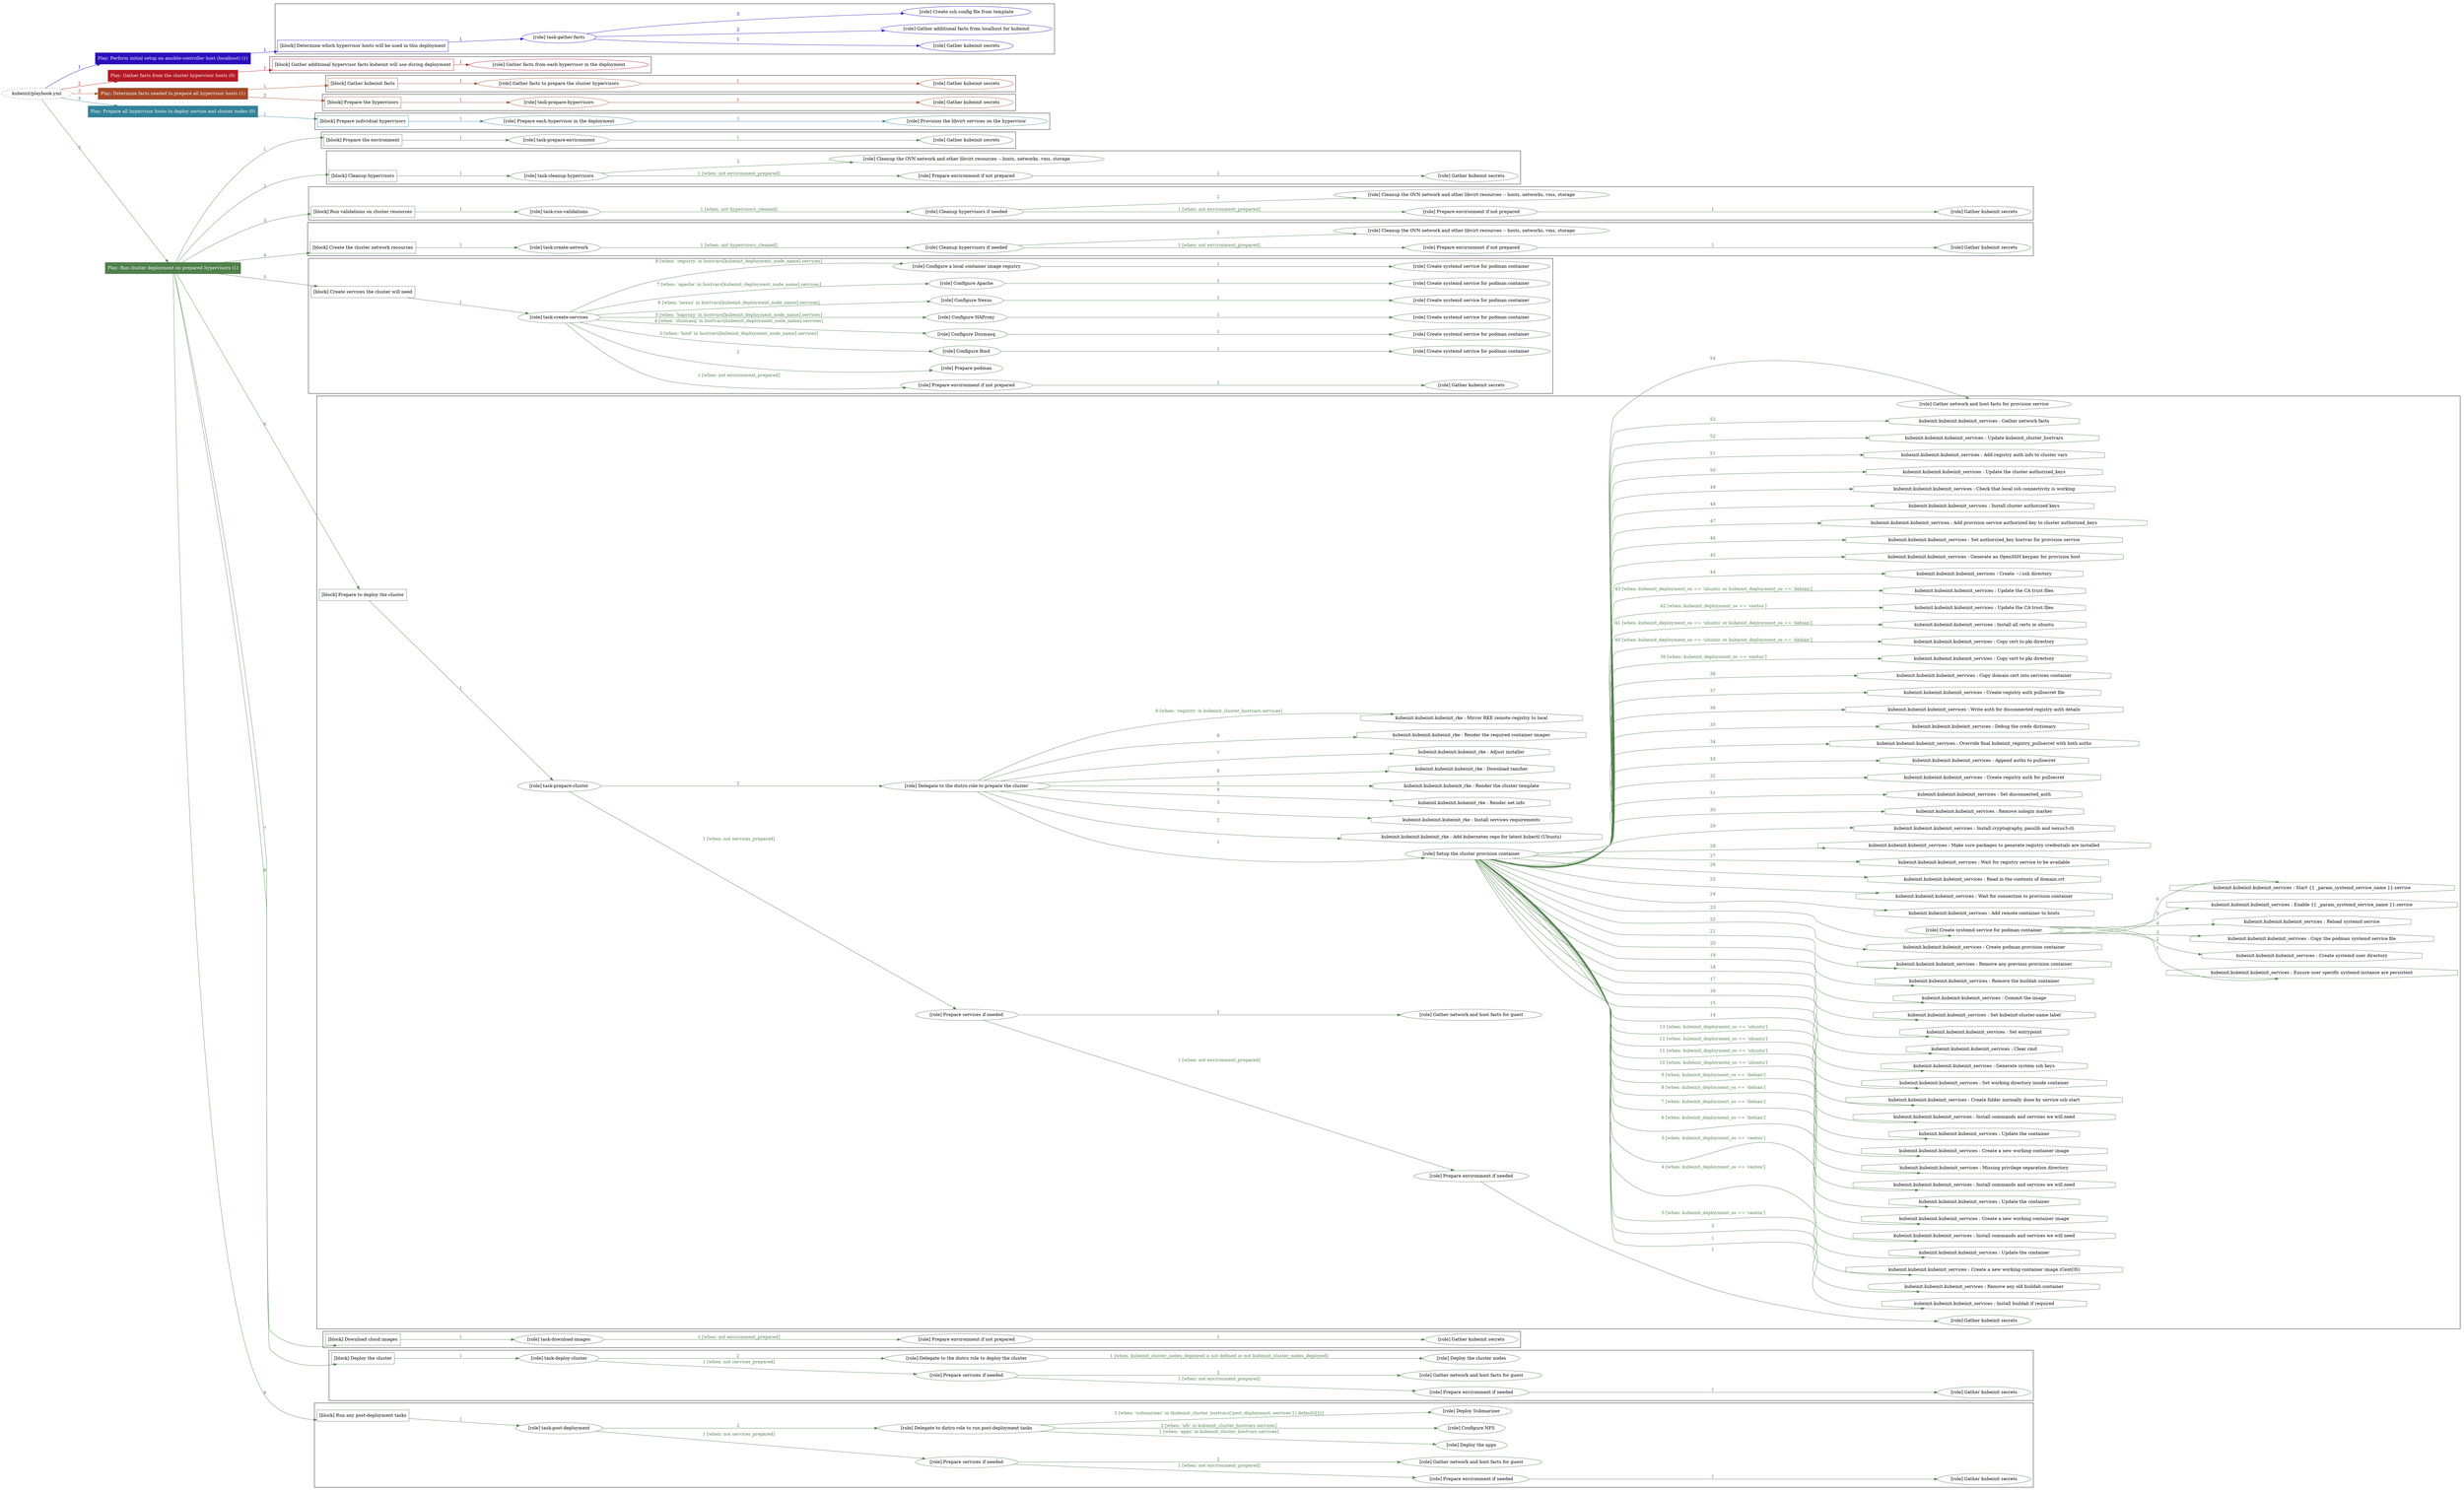 digraph {
	graph [concentrate=true ordering=in rankdir=LR ratio=fill]
	edge [esep=5 sep=10]
	"kubeinit/playbook.yml" [URL="/home/runner/work/kubeinit/kubeinit/kubeinit/playbook.yml" id=playbook_7ea19e53 style=dotted]
	"kubeinit/playbook.yml" -> play_bf6fd143 [label="1 " color="#2a0ebe" fontcolor="#2a0ebe" id=edge_005c1f51 labeltooltip="1 " tooltip="1 "]
	subgraph "Play: Perform initial setup on ansible-controller host (localhost) (1)" {
		play_bf6fd143 [label="Play: Perform initial setup on ansible-controller host (localhost) (1)" URL="/home/runner/work/kubeinit/kubeinit/kubeinit/playbook.yml" color="#2a0ebe" fontcolor="#ffffff" id=play_bf6fd143 shape=box style=filled tooltip=localhost]
		play_bf6fd143 -> block_f8b3d5d7 [label=1 color="#2a0ebe" fontcolor="#2a0ebe" id=edge_d4dea902 labeltooltip=1 tooltip=1]
		subgraph cluster_block_f8b3d5d7 {
			block_f8b3d5d7 [label="[block] Determine which hypervisor hosts will be used in this deployment" URL="/home/runner/work/kubeinit/kubeinit/kubeinit/playbook.yml" color="#2a0ebe" id=block_f8b3d5d7 labeltooltip="Determine which hypervisor hosts will be used in this deployment" shape=box tooltip="Determine which hypervisor hosts will be used in this deployment"]
			block_f8b3d5d7 -> role_78dc1bdd [label="1 " color="#2a0ebe" fontcolor="#2a0ebe" id=edge_044726b2 labeltooltip="1 " tooltip="1 "]
			subgraph "task-gather-facts" {
				role_78dc1bdd [label="[role] task-gather-facts" URL="/home/runner/work/kubeinit/kubeinit/kubeinit/playbook.yml" color="#2a0ebe" id=role_78dc1bdd tooltip="task-gather-facts"]
				role_78dc1bdd -> role_aa7f72c1 [label="1 " color="#2a0ebe" fontcolor="#2a0ebe" id=edge_aa36dc3a labeltooltip="1 " tooltip="1 "]
				subgraph "Gather kubeinit secrets" {
					role_aa7f72c1 [label="[role] Gather kubeinit secrets" URL="/home/runner/.ansible/collections/ansible_collections/kubeinit/kubeinit/roles/kubeinit_prepare/tasks/build_hypervisors_group.yml" color="#2a0ebe" id=role_aa7f72c1 tooltip="Gather kubeinit secrets"]
				}
				role_78dc1bdd -> role_a9e10ce0 [label="2 " color="#2a0ebe" fontcolor="#2a0ebe" id=edge_635eb7a2 labeltooltip="2 " tooltip="2 "]
				subgraph "Gather additional facts from localhost for kubeinit" {
					role_a9e10ce0 [label="[role] Gather additional facts from localhost for kubeinit" URL="/home/runner/.ansible/collections/ansible_collections/kubeinit/kubeinit/roles/kubeinit_prepare/tasks/build_hypervisors_group.yml" color="#2a0ebe" id=role_a9e10ce0 tooltip="Gather additional facts from localhost for kubeinit"]
				}
				role_78dc1bdd -> role_45ef863b [label="3 " color="#2a0ebe" fontcolor="#2a0ebe" id=edge_5fa9a2fc labeltooltip="3 " tooltip="3 "]
				subgraph "Create ssh config file from template" {
					role_45ef863b [label="[role] Create ssh config file from template" URL="/home/runner/.ansible/collections/ansible_collections/kubeinit/kubeinit/roles/kubeinit_prepare/tasks/build_hypervisors_group.yml" color="#2a0ebe" id=role_45ef863b tooltip="Create ssh config file from template"]
				}
			}
		}
	}
	"kubeinit/playbook.yml" -> play_97f71a4a [label="2 " color="#b31924" fontcolor="#b31924" id=edge_02fc1088 labeltooltip="2 " tooltip="2 "]
	subgraph "Play: Gather facts from the cluster hypervisor hosts (0)" {
		play_97f71a4a [label="Play: Gather facts from the cluster hypervisor hosts (0)" URL="/home/runner/work/kubeinit/kubeinit/kubeinit/playbook.yml" color="#b31924" fontcolor="#ffffff" id=play_97f71a4a shape=box style=filled tooltip="Play: Gather facts from the cluster hypervisor hosts (0)"]
		play_97f71a4a -> block_bd425c37 [label=1 color="#b31924" fontcolor="#b31924" id=edge_0e5ca684 labeltooltip=1 tooltip=1]
		subgraph cluster_block_bd425c37 {
			block_bd425c37 [label="[block] Gather additional hypervisor facts kubeinit will use during deployment" URL="/home/runner/work/kubeinit/kubeinit/kubeinit/playbook.yml" color="#b31924" id=block_bd425c37 labeltooltip="Gather additional hypervisor facts kubeinit will use during deployment" shape=box tooltip="Gather additional hypervisor facts kubeinit will use during deployment"]
			block_bd425c37 -> role_ec5c77bb [label="1 " color="#b31924" fontcolor="#b31924" id=edge_501dd025 labeltooltip="1 " tooltip="1 "]
			subgraph "Gather facts from each hypervisor in the deployment" {
				role_ec5c77bb [label="[role] Gather facts from each hypervisor in the deployment" URL="/home/runner/work/kubeinit/kubeinit/kubeinit/playbook.yml" color="#b31924" id=role_ec5c77bb tooltip="Gather facts from each hypervisor in the deployment"]
			}
		}
	}
	"kubeinit/playbook.yml" -> play_bd9faa36 [label="3 " color="#a44828" fontcolor="#a44828" id=edge_520ef1c4 labeltooltip="3 " tooltip="3 "]
	subgraph "Play: Determine facts needed to prepare all hypervisor hosts (1)" {
		play_bd9faa36 [label="Play: Determine facts needed to prepare all hypervisor hosts (1)" URL="/home/runner/work/kubeinit/kubeinit/kubeinit/playbook.yml" color="#a44828" fontcolor="#ffffff" id=play_bd9faa36 shape=box style=filled tooltip=localhost]
		play_bd9faa36 -> block_62e4bb60 [label=1 color="#a44828" fontcolor="#a44828" id=edge_8e4d5c6a labeltooltip=1 tooltip=1]
		subgraph cluster_block_62e4bb60 {
			block_62e4bb60 [label="[block] Gather kubeinit facts" URL="/home/runner/work/kubeinit/kubeinit/kubeinit/playbook.yml" color="#a44828" id=block_62e4bb60 labeltooltip="Gather kubeinit facts" shape=box tooltip="Gather kubeinit facts"]
			block_62e4bb60 -> role_4a68b06f [label="1 " color="#a44828" fontcolor="#a44828" id=edge_82ad069d labeltooltip="1 " tooltip="1 "]
			subgraph "Gather facts to prepare the cluster hypervisors" {
				role_4a68b06f [label="[role] Gather facts to prepare the cluster hypervisors" URL="/home/runner/work/kubeinit/kubeinit/kubeinit/playbook.yml" color="#a44828" id=role_4a68b06f tooltip="Gather facts to prepare the cluster hypervisors"]
				role_4a68b06f -> role_52b763c1 [label="1 " color="#a44828" fontcolor="#a44828" id=edge_e5f71bc5 labeltooltip="1 " tooltip="1 "]
				subgraph "Gather kubeinit secrets" {
					role_52b763c1 [label="[role] Gather kubeinit secrets" URL="/home/runner/.ansible/collections/ansible_collections/kubeinit/kubeinit/roles/kubeinit_prepare/tasks/gather_kubeinit_facts.yml" color="#a44828" id=role_52b763c1 tooltip="Gather kubeinit secrets"]
				}
			}
		}
		play_bd9faa36 -> block_882ebd03 [label=2 color="#a44828" fontcolor="#a44828" id=edge_a1336582 labeltooltip=2 tooltip=2]
		subgraph cluster_block_882ebd03 {
			block_882ebd03 [label="[block] Prepare the hypervisors" URL="/home/runner/work/kubeinit/kubeinit/kubeinit/playbook.yml" color="#a44828" id=block_882ebd03 labeltooltip="Prepare the hypervisors" shape=box tooltip="Prepare the hypervisors"]
			block_882ebd03 -> role_05fb3930 [label="1 " color="#a44828" fontcolor="#a44828" id=edge_28aa08de labeltooltip="1 " tooltip="1 "]
			subgraph "task-prepare-hypervisors" {
				role_05fb3930 [label="[role] task-prepare-hypervisors" URL="/home/runner/work/kubeinit/kubeinit/kubeinit/playbook.yml" color="#a44828" id=role_05fb3930 tooltip="task-prepare-hypervisors"]
				role_05fb3930 -> role_6e22ebc6 [label="1 " color="#a44828" fontcolor="#a44828" id=edge_d163611c labeltooltip="1 " tooltip="1 "]
				subgraph "Gather kubeinit secrets" {
					role_6e22ebc6 [label="[role] Gather kubeinit secrets" URL="/home/runner/.ansible/collections/ansible_collections/kubeinit/kubeinit/roles/kubeinit_prepare/tasks/gather_kubeinit_facts.yml" color="#a44828" id=role_6e22ebc6 tooltip="Gather kubeinit secrets"]
				}
			}
		}
	}
	"kubeinit/playbook.yml" -> play_8a19fd21 [label="4 " color="#338299" fontcolor="#338299" id=edge_9970ac5a labeltooltip="4 " tooltip="4 "]
	subgraph "Play: Prepare all hypervisor hosts to deploy service and cluster nodes (0)" {
		play_8a19fd21 [label="Play: Prepare all hypervisor hosts to deploy service and cluster nodes (0)" URL="/home/runner/work/kubeinit/kubeinit/kubeinit/playbook.yml" color="#338299" fontcolor="#ffffff" id=play_8a19fd21 shape=box style=filled tooltip="Play: Prepare all hypervisor hosts to deploy service and cluster nodes (0)"]
		play_8a19fd21 -> block_0a83e5c7 [label=1 color="#338299" fontcolor="#338299" id=edge_0a352e00 labeltooltip=1 tooltip=1]
		subgraph cluster_block_0a83e5c7 {
			block_0a83e5c7 [label="[block] Prepare individual hypervisors" URL="/home/runner/work/kubeinit/kubeinit/kubeinit/playbook.yml" color="#338299" id=block_0a83e5c7 labeltooltip="Prepare individual hypervisors" shape=box tooltip="Prepare individual hypervisors"]
			block_0a83e5c7 -> role_2b64da01 [label="1 " color="#338299" fontcolor="#338299" id=edge_297bc858 labeltooltip="1 " tooltip="1 "]
			subgraph "Prepare each hypervisor in the deployment" {
				role_2b64da01 [label="[role] Prepare each hypervisor in the deployment" URL="/home/runner/work/kubeinit/kubeinit/kubeinit/playbook.yml" color="#338299" id=role_2b64da01 tooltip="Prepare each hypervisor in the deployment"]
				role_2b64da01 -> role_556735c5 [label="1 " color="#338299" fontcolor="#338299" id=edge_f4b702ff labeltooltip="1 " tooltip="1 "]
				subgraph "Provision the libvirt services on the hypervisor" {
					role_556735c5 [label="[role] Provision the libvirt services on the hypervisor" URL="/home/runner/.ansible/collections/ansible_collections/kubeinit/kubeinit/roles/kubeinit_prepare/tasks/prepare_hypervisor.yml" color="#338299" id=role_556735c5 tooltip="Provision the libvirt services on the hypervisor"]
				}
			}
		}
	}
	"kubeinit/playbook.yml" -> play_f0feea5d [label="5 " color="#51804c" fontcolor="#51804c" id=edge_1f5825aa labeltooltip="5 " tooltip="5 "]
	subgraph "Play: Run cluster deployment on prepared hypervisors (1)" {
		play_f0feea5d [label="Play: Run cluster deployment on prepared hypervisors (1)" URL="/home/runner/work/kubeinit/kubeinit/kubeinit/playbook.yml" color="#51804c" fontcolor="#ffffff" id=play_f0feea5d shape=box style=filled tooltip=localhost]
		play_f0feea5d -> block_5255d198 [label=1 color="#51804c" fontcolor="#51804c" id=edge_5002cbe7 labeltooltip=1 tooltip=1]
		subgraph cluster_block_5255d198 {
			block_5255d198 [label="[block] Prepare the environment" URL="/home/runner/work/kubeinit/kubeinit/kubeinit/playbook.yml" color="#51804c" id=block_5255d198 labeltooltip="Prepare the environment" shape=box tooltip="Prepare the environment"]
			block_5255d198 -> role_bb143cf1 [label="1 " color="#51804c" fontcolor="#51804c" id=edge_ec8ac069 labeltooltip="1 " tooltip="1 "]
			subgraph "task-prepare-environment" {
				role_bb143cf1 [label="[role] task-prepare-environment" URL="/home/runner/work/kubeinit/kubeinit/kubeinit/playbook.yml" color="#51804c" id=role_bb143cf1 tooltip="task-prepare-environment"]
				role_bb143cf1 -> role_4d4d6c59 [label="1 " color="#51804c" fontcolor="#51804c" id=edge_819a7a09 labeltooltip="1 " tooltip="1 "]
				subgraph "Gather kubeinit secrets" {
					role_4d4d6c59 [label="[role] Gather kubeinit secrets" URL="/home/runner/.ansible/collections/ansible_collections/kubeinit/kubeinit/roles/kubeinit_prepare/tasks/gather_kubeinit_facts.yml" color="#51804c" id=role_4d4d6c59 tooltip="Gather kubeinit secrets"]
				}
			}
		}
		play_f0feea5d -> block_8d31a6bc [label=2 color="#51804c" fontcolor="#51804c" id=edge_3786f907 labeltooltip=2 tooltip=2]
		subgraph cluster_block_8d31a6bc {
			block_8d31a6bc [label="[block] Cleanup hypervisors" URL="/home/runner/work/kubeinit/kubeinit/kubeinit/playbook.yml" color="#51804c" id=block_8d31a6bc labeltooltip="Cleanup hypervisors" shape=box tooltip="Cleanup hypervisors"]
			block_8d31a6bc -> role_497ec17f [label="1 " color="#51804c" fontcolor="#51804c" id=edge_6bee657a labeltooltip="1 " tooltip="1 "]
			subgraph "task-cleanup-hypervisors" {
				role_497ec17f [label="[role] task-cleanup-hypervisors" URL="/home/runner/work/kubeinit/kubeinit/kubeinit/playbook.yml" color="#51804c" id=role_497ec17f tooltip="task-cleanup-hypervisors"]
				role_497ec17f -> role_21cdbf2f [label="1 [when: not environment_prepared]" color="#51804c" fontcolor="#51804c" id=edge_69ccfd40 labeltooltip="1 [when: not environment_prepared]" tooltip="1 [when: not environment_prepared]"]
				subgraph "Prepare environment if not prepared" {
					role_21cdbf2f [label="[role] Prepare environment if not prepared" URL="/home/runner/.ansible/collections/ansible_collections/kubeinit/kubeinit/roles/kubeinit_prepare/tasks/cleanup_hypervisors.yml" color="#51804c" id=role_21cdbf2f tooltip="Prepare environment if not prepared"]
					role_21cdbf2f -> role_89084c48 [label="1 " color="#51804c" fontcolor="#51804c" id=edge_ddd706f4 labeltooltip="1 " tooltip="1 "]
					subgraph "Gather kubeinit secrets" {
						role_89084c48 [label="[role] Gather kubeinit secrets" URL="/home/runner/.ansible/collections/ansible_collections/kubeinit/kubeinit/roles/kubeinit_prepare/tasks/gather_kubeinit_facts.yml" color="#51804c" id=role_89084c48 tooltip="Gather kubeinit secrets"]
					}
				}
				role_497ec17f -> role_015f2c30 [label="2 " color="#51804c" fontcolor="#51804c" id=edge_6094005e labeltooltip="2 " tooltip="2 "]
				subgraph "Cleanup the OVN network and other libvirt resources -- hosts, networks, vms, storage" {
					role_015f2c30 [label="[role] Cleanup the OVN network and other libvirt resources -- hosts, networks, vms, storage" URL="/home/runner/.ansible/collections/ansible_collections/kubeinit/kubeinit/roles/kubeinit_prepare/tasks/cleanup_hypervisors.yml" color="#51804c" id=role_015f2c30 tooltip="Cleanup the OVN network and other libvirt resources -- hosts, networks, vms, storage"]
				}
			}
		}
		play_f0feea5d -> block_11303432 [label=3 color="#51804c" fontcolor="#51804c" id=edge_d6df7937 labeltooltip=3 tooltip=3]
		subgraph cluster_block_11303432 {
			block_11303432 [label="[block] Run validations on cluster resources" URL="/home/runner/work/kubeinit/kubeinit/kubeinit/playbook.yml" color="#51804c" id=block_11303432 labeltooltip="Run validations on cluster resources" shape=box tooltip="Run validations on cluster resources"]
			block_11303432 -> role_63613ac5 [label="1 " color="#51804c" fontcolor="#51804c" id=edge_48661689 labeltooltip="1 " tooltip="1 "]
			subgraph "task-run-validations" {
				role_63613ac5 [label="[role] task-run-validations" URL="/home/runner/work/kubeinit/kubeinit/kubeinit/playbook.yml" color="#51804c" id=role_63613ac5 tooltip="task-run-validations"]
				role_63613ac5 -> role_b75aba71 [label="1 [when: not hypervisors_cleaned]" color="#51804c" fontcolor="#51804c" id=edge_82226331 labeltooltip="1 [when: not hypervisors_cleaned]" tooltip="1 [when: not hypervisors_cleaned]"]
				subgraph "Cleanup hypervisors if needed" {
					role_b75aba71 [label="[role] Cleanup hypervisors if needed" URL="/home/runner/.ansible/collections/ansible_collections/kubeinit/kubeinit/roles/kubeinit_validations/tasks/main.yml" color="#51804c" id=role_b75aba71 tooltip="Cleanup hypervisors if needed"]
					role_b75aba71 -> role_780656be [label="1 [when: not environment_prepared]" color="#51804c" fontcolor="#51804c" id=edge_0852669b labeltooltip="1 [when: not environment_prepared]" tooltip="1 [when: not environment_prepared]"]
					subgraph "Prepare environment if not prepared" {
						role_780656be [label="[role] Prepare environment if not prepared" URL="/home/runner/.ansible/collections/ansible_collections/kubeinit/kubeinit/roles/kubeinit_prepare/tasks/cleanup_hypervisors.yml" color="#51804c" id=role_780656be tooltip="Prepare environment if not prepared"]
						role_780656be -> role_ff608f50 [label="1 " color="#51804c" fontcolor="#51804c" id=edge_2ea6ca94 labeltooltip="1 " tooltip="1 "]
						subgraph "Gather kubeinit secrets" {
							role_ff608f50 [label="[role] Gather kubeinit secrets" URL="/home/runner/.ansible/collections/ansible_collections/kubeinit/kubeinit/roles/kubeinit_prepare/tasks/gather_kubeinit_facts.yml" color="#51804c" id=role_ff608f50 tooltip="Gather kubeinit secrets"]
						}
					}
					role_b75aba71 -> role_129fa6c6 [label="2 " color="#51804c" fontcolor="#51804c" id=edge_43a5b2e2 labeltooltip="2 " tooltip="2 "]
					subgraph "Cleanup the OVN network and other libvirt resources -- hosts, networks, vms, storage" {
						role_129fa6c6 [label="[role] Cleanup the OVN network and other libvirt resources -- hosts, networks, vms, storage" URL="/home/runner/.ansible/collections/ansible_collections/kubeinit/kubeinit/roles/kubeinit_prepare/tasks/cleanup_hypervisors.yml" color="#51804c" id=role_129fa6c6 tooltip="Cleanup the OVN network and other libvirt resources -- hosts, networks, vms, storage"]
					}
				}
			}
		}
		play_f0feea5d -> block_32222a50 [label=4 color="#51804c" fontcolor="#51804c" id=edge_fe37ce3e labeltooltip=4 tooltip=4]
		subgraph cluster_block_32222a50 {
			block_32222a50 [label="[block] Create the cluster network resources" URL="/home/runner/work/kubeinit/kubeinit/kubeinit/playbook.yml" color="#51804c" id=block_32222a50 labeltooltip="Create the cluster network resources" shape=box tooltip="Create the cluster network resources"]
			block_32222a50 -> role_7a2f81d2 [label="1 " color="#51804c" fontcolor="#51804c" id=edge_fd176e36 labeltooltip="1 " tooltip="1 "]
			subgraph "task-create-network" {
				role_7a2f81d2 [label="[role] task-create-network" URL="/home/runner/work/kubeinit/kubeinit/kubeinit/playbook.yml" color="#51804c" id=role_7a2f81d2 tooltip="task-create-network"]
				role_7a2f81d2 -> role_72ac7232 [label="1 [when: not hypervisors_cleaned]" color="#51804c" fontcolor="#51804c" id=edge_c9fd70c2 labeltooltip="1 [when: not hypervisors_cleaned]" tooltip="1 [when: not hypervisors_cleaned]"]
				subgraph "Cleanup hypervisors if needed" {
					role_72ac7232 [label="[role] Cleanup hypervisors if needed" URL="/home/runner/.ansible/collections/ansible_collections/kubeinit/kubeinit/roles/kubeinit_libvirt/tasks/create_network.yml" color="#51804c" id=role_72ac7232 tooltip="Cleanup hypervisors if needed"]
					role_72ac7232 -> role_d5e6c9db [label="1 [when: not environment_prepared]" color="#51804c" fontcolor="#51804c" id=edge_d202f7a5 labeltooltip="1 [when: not environment_prepared]" tooltip="1 [when: not environment_prepared]"]
					subgraph "Prepare environment if not prepared" {
						role_d5e6c9db [label="[role] Prepare environment if not prepared" URL="/home/runner/.ansible/collections/ansible_collections/kubeinit/kubeinit/roles/kubeinit_prepare/tasks/cleanup_hypervisors.yml" color="#51804c" id=role_d5e6c9db tooltip="Prepare environment if not prepared"]
						role_d5e6c9db -> role_96c529d8 [label="1 " color="#51804c" fontcolor="#51804c" id=edge_fc8e8c13 labeltooltip="1 " tooltip="1 "]
						subgraph "Gather kubeinit secrets" {
							role_96c529d8 [label="[role] Gather kubeinit secrets" URL="/home/runner/.ansible/collections/ansible_collections/kubeinit/kubeinit/roles/kubeinit_prepare/tasks/gather_kubeinit_facts.yml" color="#51804c" id=role_96c529d8 tooltip="Gather kubeinit secrets"]
						}
					}
					role_72ac7232 -> role_e6cd4444 [label="2 " color="#51804c" fontcolor="#51804c" id=edge_6fa6fab8 labeltooltip="2 " tooltip="2 "]
					subgraph "Cleanup the OVN network and other libvirt resources -- hosts, networks, vms, storage" {
						role_e6cd4444 [label="[role] Cleanup the OVN network and other libvirt resources -- hosts, networks, vms, storage" URL="/home/runner/.ansible/collections/ansible_collections/kubeinit/kubeinit/roles/kubeinit_prepare/tasks/cleanup_hypervisors.yml" color="#51804c" id=role_e6cd4444 tooltip="Cleanup the OVN network and other libvirt resources -- hosts, networks, vms, storage"]
					}
				}
			}
		}
		play_f0feea5d -> block_5677493d [label=5 color="#51804c" fontcolor="#51804c" id=edge_f4cca5f5 labeltooltip=5 tooltip=5]
		subgraph cluster_block_5677493d {
			block_5677493d [label="[block] Create services the cluster will need" URL="/home/runner/work/kubeinit/kubeinit/kubeinit/playbook.yml" color="#51804c" id=block_5677493d labeltooltip="Create services the cluster will need" shape=box tooltip="Create services the cluster will need"]
			block_5677493d -> role_b0391ef4 [label="1 " color="#51804c" fontcolor="#51804c" id=edge_8e001ffe labeltooltip="1 " tooltip="1 "]
			subgraph "task-create-services" {
				role_b0391ef4 [label="[role] task-create-services" URL="/home/runner/work/kubeinit/kubeinit/kubeinit/playbook.yml" color="#51804c" id=role_b0391ef4 tooltip="task-create-services"]
				role_b0391ef4 -> role_80a4c4af [label="1 [when: not environment_prepared]" color="#51804c" fontcolor="#51804c" id=edge_7754ae60 labeltooltip="1 [when: not environment_prepared]" tooltip="1 [when: not environment_prepared]"]
				subgraph "Prepare environment if not prepared" {
					role_80a4c4af [label="[role] Prepare environment if not prepared" URL="/home/runner/.ansible/collections/ansible_collections/kubeinit/kubeinit/roles/kubeinit_services/tasks/main.yml" color="#51804c" id=role_80a4c4af tooltip="Prepare environment if not prepared"]
					role_80a4c4af -> role_0c7051e7 [label="1 " color="#51804c" fontcolor="#51804c" id=edge_52696be7 labeltooltip="1 " tooltip="1 "]
					subgraph "Gather kubeinit secrets" {
						role_0c7051e7 [label="[role] Gather kubeinit secrets" URL="/home/runner/.ansible/collections/ansible_collections/kubeinit/kubeinit/roles/kubeinit_prepare/tasks/gather_kubeinit_facts.yml" color="#51804c" id=role_0c7051e7 tooltip="Gather kubeinit secrets"]
					}
				}
				role_b0391ef4 -> role_a088afff [label="2 " color="#51804c" fontcolor="#51804c" id=edge_cb14219a labeltooltip="2 " tooltip="2 "]
				subgraph "Prepare podman" {
					role_a088afff [label="[role] Prepare podman" URL="/home/runner/.ansible/collections/ansible_collections/kubeinit/kubeinit/roles/kubeinit_services/tasks/00_create_service_pod.yml" color="#51804c" id=role_a088afff tooltip="Prepare podman"]
				}
				role_b0391ef4 -> role_c7dfaca9 [label="3 [when: 'bind' in hostvars[kubeinit_deployment_node_name].services]" color="#51804c" fontcolor="#51804c" id=edge_825d82b1 labeltooltip="3 [when: 'bind' in hostvars[kubeinit_deployment_node_name].services]" tooltip="3 [when: 'bind' in hostvars[kubeinit_deployment_node_name].services]"]
				subgraph "Configure Bind" {
					role_c7dfaca9 [label="[role] Configure Bind" URL="/home/runner/.ansible/collections/ansible_collections/kubeinit/kubeinit/roles/kubeinit_services/tasks/start_services_containers.yml" color="#51804c" id=role_c7dfaca9 tooltip="Configure Bind"]
					role_c7dfaca9 -> role_3d9e1f4d [label="1 " color="#51804c" fontcolor="#51804c" id=edge_be992294 labeltooltip="1 " tooltip="1 "]
					subgraph "Create systemd service for podman container" {
						role_3d9e1f4d [label="[role] Create systemd service for podman container" URL="/home/runner/.ansible/collections/ansible_collections/kubeinit/kubeinit/roles/kubeinit_bind/tasks/main.yml" color="#51804c" id=role_3d9e1f4d tooltip="Create systemd service for podman container"]
					}
				}
				role_b0391ef4 -> role_1f1acd03 [label="4 [when: 'dnsmasq' in hostvars[kubeinit_deployment_node_name].services]" color="#51804c" fontcolor="#51804c" id=edge_df5ccb33 labeltooltip="4 [when: 'dnsmasq' in hostvars[kubeinit_deployment_node_name].services]" tooltip="4 [when: 'dnsmasq' in hostvars[kubeinit_deployment_node_name].services]"]
				subgraph "Configure Dnsmasq" {
					role_1f1acd03 [label="[role] Configure Dnsmasq" URL="/home/runner/.ansible/collections/ansible_collections/kubeinit/kubeinit/roles/kubeinit_services/tasks/start_services_containers.yml" color="#51804c" id=role_1f1acd03 tooltip="Configure Dnsmasq"]
					role_1f1acd03 -> role_f3ac70be [label="1 " color="#51804c" fontcolor="#51804c" id=edge_2f4783b1 labeltooltip="1 " tooltip="1 "]
					subgraph "Create systemd service for podman container" {
						role_f3ac70be [label="[role] Create systemd service for podman container" URL="/home/runner/.ansible/collections/ansible_collections/kubeinit/kubeinit/roles/kubeinit_dnsmasq/tasks/main.yml" color="#51804c" id=role_f3ac70be tooltip="Create systemd service for podman container"]
					}
				}
				role_b0391ef4 -> role_fb8791fa [label="5 [when: 'haproxy' in hostvars[kubeinit_deployment_node_name].services]" color="#51804c" fontcolor="#51804c" id=edge_e628e196 labeltooltip="5 [when: 'haproxy' in hostvars[kubeinit_deployment_node_name].services]" tooltip="5 [when: 'haproxy' in hostvars[kubeinit_deployment_node_name].services]"]
				subgraph "Configure HAProxy" {
					role_fb8791fa [label="[role] Configure HAProxy" URL="/home/runner/.ansible/collections/ansible_collections/kubeinit/kubeinit/roles/kubeinit_services/tasks/start_services_containers.yml" color="#51804c" id=role_fb8791fa tooltip="Configure HAProxy"]
					role_fb8791fa -> role_219fa315 [label="1 " color="#51804c" fontcolor="#51804c" id=edge_6005307a labeltooltip="1 " tooltip="1 "]
					subgraph "Create systemd service for podman container" {
						role_219fa315 [label="[role] Create systemd service for podman container" URL="/home/runner/.ansible/collections/ansible_collections/kubeinit/kubeinit/roles/kubeinit_haproxy/tasks/main.yml" color="#51804c" id=role_219fa315 tooltip="Create systemd service for podman container"]
					}
				}
				role_b0391ef4 -> role_b87e7ce7 [label="6 [when: 'nexus' in hostvars[kubeinit_deployment_node_name].services]" color="#51804c" fontcolor="#51804c" id=edge_24057aae labeltooltip="6 [when: 'nexus' in hostvars[kubeinit_deployment_node_name].services]" tooltip="6 [when: 'nexus' in hostvars[kubeinit_deployment_node_name].services]"]
				subgraph "Configure Nexus" {
					role_b87e7ce7 [label="[role] Configure Nexus" URL="/home/runner/.ansible/collections/ansible_collections/kubeinit/kubeinit/roles/kubeinit_services/tasks/start_services_containers.yml" color="#51804c" id=role_b87e7ce7 tooltip="Configure Nexus"]
					role_b87e7ce7 -> role_92512f7d [label="1 " color="#51804c" fontcolor="#51804c" id=edge_51e11315 labeltooltip="1 " tooltip="1 "]
					subgraph "Create systemd service for podman container" {
						role_92512f7d [label="[role] Create systemd service for podman container" URL="/home/runner/.ansible/collections/ansible_collections/kubeinit/kubeinit/roles/kubeinit_nexus/tasks/main.yml" color="#51804c" id=role_92512f7d tooltip="Create systemd service for podman container"]
					}
				}
				role_b0391ef4 -> role_59cdbfef [label="7 [when: 'apache' in hostvars[kubeinit_deployment_node_name].services]" color="#51804c" fontcolor="#51804c" id=edge_70a77534 labeltooltip="7 [when: 'apache' in hostvars[kubeinit_deployment_node_name].services]" tooltip="7 [when: 'apache' in hostvars[kubeinit_deployment_node_name].services]"]
				subgraph "Configure Apache" {
					role_59cdbfef [label="[role] Configure Apache" URL="/home/runner/.ansible/collections/ansible_collections/kubeinit/kubeinit/roles/kubeinit_services/tasks/start_services_containers.yml" color="#51804c" id=role_59cdbfef tooltip="Configure Apache"]
					role_59cdbfef -> role_5d1b9010 [label="1 " color="#51804c" fontcolor="#51804c" id=edge_0c59523d labeltooltip="1 " tooltip="1 "]
					subgraph "Create systemd service for podman container" {
						role_5d1b9010 [label="[role] Create systemd service for podman container" URL="/home/runner/.ansible/collections/ansible_collections/kubeinit/kubeinit/roles/kubeinit_apache/tasks/main.yml" color="#51804c" id=role_5d1b9010 tooltip="Create systemd service for podman container"]
					}
				}
				role_b0391ef4 -> role_62658939 [label="8 [when: 'registry' in hostvars[kubeinit_deployment_node_name].services]" color="#51804c" fontcolor="#51804c" id=edge_d7e05b8f labeltooltip="8 [when: 'registry' in hostvars[kubeinit_deployment_node_name].services]" tooltip="8 [when: 'registry' in hostvars[kubeinit_deployment_node_name].services]"]
				subgraph "Configure a local container image registry" {
					role_62658939 [label="[role] Configure a local container image registry" URL="/home/runner/.ansible/collections/ansible_collections/kubeinit/kubeinit/roles/kubeinit_services/tasks/start_services_containers.yml" color="#51804c" id=role_62658939 tooltip="Configure a local container image registry"]
					role_62658939 -> role_12257f47 [label="1 " color="#51804c" fontcolor="#51804c" id=edge_514e5e5c labeltooltip="1 " tooltip="1 "]
					subgraph "Create systemd service for podman container" {
						role_12257f47 [label="[role] Create systemd service for podman container" URL="/home/runner/.ansible/collections/ansible_collections/kubeinit/kubeinit/roles/kubeinit_registry/tasks/main.yml" color="#51804c" id=role_12257f47 tooltip="Create systemd service for podman container"]
					}
				}
			}
		}
		play_f0feea5d -> block_b41aced6 [label=6 color="#51804c" fontcolor="#51804c" id=edge_639e236f labeltooltip=6 tooltip=6]
		subgraph cluster_block_b41aced6 {
			block_b41aced6 [label="[block] Prepare to deploy the cluster" URL="/home/runner/work/kubeinit/kubeinit/kubeinit/playbook.yml" color="#51804c" id=block_b41aced6 labeltooltip="Prepare to deploy the cluster" shape=box tooltip="Prepare to deploy the cluster"]
			block_b41aced6 -> role_bb3e8348 [label="1 " color="#51804c" fontcolor="#51804c" id=edge_98fb3620 labeltooltip="1 " tooltip="1 "]
			subgraph "task-prepare-cluster" {
				role_bb3e8348 [label="[role] task-prepare-cluster" URL="/home/runner/work/kubeinit/kubeinit/kubeinit/playbook.yml" color="#51804c" id=role_bb3e8348 tooltip="task-prepare-cluster"]
				role_bb3e8348 -> role_e1598fdc [label="1 [when: not services_prepared]" color="#51804c" fontcolor="#51804c" id=edge_aaf854f6 labeltooltip="1 [when: not services_prepared]" tooltip="1 [when: not services_prepared]"]
				subgraph "Prepare services if needed" {
					role_e1598fdc [label="[role] Prepare services if needed" URL="/home/runner/.ansible/collections/ansible_collections/kubeinit/kubeinit/roles/kubeinit_prepare/tasks/prepare_cluster.yml" color="#51804c" id=role_e1598fdc tooltip="Prepare services if needed"]
					role_e1598fdc -> role_426ed9bd [label="1 [when: not environment_prepared]" color="#51804c" fontcolor="#51804c" id=edge_c36d1745 labeltooltip="1 [when: not environment_prepared]" tooltip="1 [when: not environment_prepared]"]
					subgraph "Prepare environment if needed" {
						role_426ed9bd [label="[role] Prepare environment if needed" URL="/home/runner/.ansible/collections/ansible_collections/kubeinit/kubeinit/roles/kubeinit_services/tasks/prepare_services.yml" color="#51804c" id=role_426ed9bd tooltip="Prepare environment if needed"]
						role_426ed9bd -> role_e34d28a5 [label="1 " color="#51804c" fontcolor="#51804c" id=edge_08ff7f2a labeltooltip="1 " tooltip="1 "]
						subgraph "Gather kubeinit secrets" {
							role_e34d28a5 [label="[role] Gather kubeinit secrets" URL="/home/runner/.ansible/collections/ansible_collections/kubeinit/kubeinit/roles/kubeinit_prepare/tasks/gather_kubeinit_facts.yml" color="#51804c" id=role_e34d28a5 tooltip="Gather kubeinit secrets"]
						}
					}
					role_e1598fdc -> role_9257dfb8 [label="2 " color="#51804c" fontcolor="#51804c" id=edge_a11e7721 labeltooltip="2 " tooltip="2 "]
					subgraph "Gather network and host facts for guest" {
						role_9257dfb8 [label="[role] Gather network and host facts for guest" URL="/home/runner/.ansible/collections/ansible_collections/kubeinit/kubeinit/roles/kubeinit_services/tasks/prepare_services.yml" color="#51804c" id=role_9257dfb8 tooltip="Gather network and host facts for guest"]
					}
				}
				role_bb3e8348 -> role_d33b992b [label="2 " color="#51804c" fontcolor="#51804c" id=edge_3863a343 labeltooltip="2 " tooltip="2 "]
				subgraph "Delegate to the distro role to prepare the cluster" {
					role_d33b992b [label="[role] Delegate to the distro role to prepare the cluster" URL="/home/runner/.ansible/collections/ansible_collections/kubeinit/kubeinit/roles/kubeinit_prepare/tasks/prepare_cluster.yml" color="#51804c" id=role_d33b992b tooltip="Delegate to the distro role to prepare the cluster"]
					role_d33b992b -> role_313063f3 [label="1 " color="#51804c" fontcolor="#51804c" id=edge_8f6fc6a1 labeltooltip="1 " tooltip="1 "]
					subgraph "Setup the cluster provision container" {
						role_313063f3 [label="[role] Setup the cluster provision container" URL="/home/runner/.ansible/collections/ansible_collections/kubeinit/kubeinit/roles/kubeinit_rke/tasks/prepare_cluster.yml" color="#51804c" id=role_313063f3 tooltip="Setup the cluster provision container"]
						task_fc74393b [label="kubeinit.kubeinit.kubeinit_services : Install buildah if required" URL="/home/runner/.ansible/collections/ansible_collections/kubeinit/kubeinit/roles/kubeinit_services/tasks/create_provision_container.yml" color="#51804c" id=task_fc74393b shape=octagon tooltip="kubeinit.kubeinit.kubeinit_services : Install buildah if required"]
						role_313063f3 -> task_fc74393b [label="1 " color="#51804c" fontcolor="#51804c" id=edge_9c0cd524 labeltooltip="1 " tooltip="1 "]
						task_462ff1ed [label="kubeinit.kubeinit.kubeinit_services : Remove any old buildah container" URL="/home/runner/.ansible/collections/ansible_collections/kubeinit/kubeinit/roles/kubeinit_services/tasks/create_provision_container.yml" color="#51804c" id=task_462ff1ed shape=octagon tooltip="kubeinit.kubeinit.kubeinit_services : Remove any old buildah container"]
						role_313063f3 -> task_462ff1ed [label="2 " color="#51804c" fontcolor="#51804c" id=edge_3edb5ecb labeltooltip="2 " tooltip="2 "]
						task_56615f47 [label="kubeinit.kubeinit.kubeinit_services : Create a new working container image (CentOS)" URL="/home/runner/.ansible/collections/ansible_collections/kubeinit/kubeinit/roles/kubeinit_services/tasks/create_provision_container.yml" color="#51804c" id=task_56615f47 shape=octagon tooltip="kubeinit.kubeinit.kubeinit_services : Create a new working container image (CentOS)"]
						role_313063f3 -> task_56615f47 [label="3 [when: kubeinit_deployment_os == 'centos']" color="#51804c" fontcolor="#51804c" id=edge_548657a2 labeltooltip="3 [when: kubeinit_deployment_os == 'centos']" tooltip="3 [when: kubeinit_deployment_os == 'centos']"]
						task_c31f0e17 [label="kubeinit.kubeinit.kubeinit_services : Update the container" URL="/home/runner/.ansible/collections/ansible_collections/kubeinit/kubeinit/roles/kubeinit_services/tasks/create_provision_container.yml" color="#51804c" id=task_c31f0e17 shape=octagon tooltip="kubeinit.kubeinit.kubeinit_services : Update the container"]
						role_313063f3 -> task_c31f0e17 [label="4 [when: kubeinit_deployment_os == 'centos']" color="#51804c" fontcolor="#51804c" id=edge_a115e8cd labeltooltip="4 [when: kubeinit_deployment_os == 'centos']" tooltip="4 [when: kubeinit_deployment_os == 'centos']"]
						task_d73cb993 [label="kubeinit.kubeinit.kubeinit_services : Install commands and services we will need" URL="/home/runner/.ansible/collections/ansible_collections/kubeinit/kubeinit/roles/kubeinit_services/tasks/create_provision_container.yml" color="#51804c" id=task_d73cb993 shape=octagon tooltip="kubeinit.kubeinit.kubeinit_services : Install commands and services we will need"]
						role_313063f3 -> task_d73cb993 [label="5 [when: kubeinit_deployment_os == 'centos']" color="#51804c" fontcolor="#51804c" id=edge_c5572faa labeltooltip="5 [when: kubeinit_deployment_os == 'centos']" tooltip="5 [when: kubeinit_deployment_os == 'centos']"]
						task_b9c1c83a [label="kubeinit.kubeinit.kubeinit_services : Create a new working container image" URL="/home/runner/.ansible/collections/ansible_collections/kubeinit/kubeinit/roles/kubeinit_services/tasks/create_provision_container.yml" color="#51804c" id=task_b9c1c83a shape=octagon tooltip="kubeinit.kubeinit.kubeinit_services : Create a new working container image"]
						role_313063f3 -> task_b9c1c83a [label="6 [when: kubeinit_deployment_os == 'debian']" color="#51804c" fontcolor="#51804c" id=edge_5e25d824 labeltooltip="6 [when: kubeinit_deployment_os == 'debian']" tooltip="6 [when: kubeinit_deployment_os == 'debian']"]
						task_ea90f98b [label="kubeinit.kubeinit.kubeinit_services : Update the container" URL="/home/runner/.ansible/collections/ansible_collections/kubeinit/kubeinit/roles/kubeinit_services/tasks/create_provision_container.yml" color="#51804c" id=task_ea90f98b shape=octagon tooltip="kubeinit.kubeinit.kubeinit_services : Update the container"]
						role_313063f3 -> task_ea90f98b [label="7 [when: kubeinit_deployment_os == 'debian']" color="#51804c" fontcolor="#51804c" id=edge_91fca5c5 labeltooltip="7 [when: kubeinit_deployment_os == 'debian']" tooltip="7 [when: kubeinit_deployment_os == 'debian']"]
						task_7e0fb687 [label="kubeinit.kubeinit.kubeinit_services : Install commands and services we will need" URL="/home/runner/.ansible/collections/ansible_collections/kubeinit/kubeinit/roles/kubeinit_services/tasks/create_provision_container.yml" color="#51804c" id=task_7e0fb687 shape=octagon tooltip="kubeinit.kubeinit.kubeinit_services : Install commands and services we will need"]
						role_313063f3 -> task_7e0fb687 [label="8 [when: kubeinit_deployment_os == 'debian']" color="#51804c" fontcolor="#51804c" id=edge_4d21b64f labeltooltip="8 [when: kubeinit_deployment_os == 'debian']" tooltip="8 [when: kubeinit_deployment_os == 'debian']"]
						task_6a198145 [label="kubeinit.kubeinit.kubeinit_services : Missing privilege separation directory" URL="/home/runner/.ansible/collections/ansible_collections/kubeinit/kubeinit/roles/kubeinit_services/tasks/create_provision_container.yml" color="#51804c" id=task_6a198145 shape=octagon tooltip="kubeinit.kubeinit.kubeinit_services : Missing privilege separation directory"]
						role_313063f3 -> task_6a198145 [label="9 [when: kubeinit_deployment_os == 'debian']" color="#51804c" fontcolor="#51804c" id=edge_6aa4fdc5 labeltooltip="9 [when: kubeinit_deployment_os == 'debian']" tooltip="9 [when: kubeinit_deployment_os == 'debian']"]
						task_756e7f15 [label="kubeinit.kubeinit.kubeinit_services : Create a new working container image" URL="/home/runner/.ansible/collections/ansible_collections/kubeinit/kubeinit/roles/kubeinit_services/tasks/create_provision_container.yml" color="#51804c" id=task_756e7f15 shape=octagon tooltip="kubeinit.kubeinit.kubeinit_services : Create a new working container image"]
						role_313063f3 -> task_756e7f15 [label="10 [when: kubeinit_deployment_os == 'ubuntu']" color="#51804c" fontcolor="#51804c" id=edge_6ea5111b labeltooltip="10 [when: kubeinit_deployment_os == 'ubuntu']" tooltip="10 [when: kubeinit_deployment_os == 'ubuntu']"]
						task_1c269c81 [label="kubeinit.kubeinit.kubeinit_services : Update the container" URL="/home/runner/.ansible/collections/ansible_collections/kubeinit/kubeinit/roles/kubeinit_services/tasks/create_provision_container.yml" color="#51804c" id=task_1c269c81 shape=octagon tooltip="kubeinit.kubeinit.kubeinit_services : Update the container"]
						role_313063f3 -> task_1c269c81 [label="11 [when: kubeinit_deployment_os == 'ubuntu']" color="#51804c" fontcolor="#51804c" id=edge_bb171255 labeltooltip="11 [when: kubeinit_deployment_os == 'ubuntu']" tooltip="11 [when: kubeinit_deployment_os == 'ubuntu']"]
						task_2cff15e8 [label="kubeinit.kubeinit.kubeinit_services : Install commands and services we will need" URL="/home/runner/.ansible/collections/ansible_collections/kubeinit/kubeinit/roles/kubeinit_services/tasks/create_provision_container.yml" color="#51804c" id=task_2cff15e8 shape=octagon tooltip="kubeinit.kubeinit.kubeinit_services : Install commands and services we will need"]
						role_313063f3 -> task_2cff15e8 [label="12 [when: kubeinit_deployment_os == 'ubuntu']" color="#51804c" fontcolor="#51804c" id=edge_7c1404b8 labeltooltip="12 [when: kubeinit_deployment_os == 'ubuntu']" tooltip="12 [when: kubeinit_deployment_os == 'ubuntu']"]
						task_04265bb4 [label="kubeinit.kubeinit.kubeinit_services : Create folder normally done by service ssh start" URL="/home/runner/.ansible/collections/ansible_collections/kubeinit/kubeinit/roles/kubeinit_services/tasks/create_provision_container.yml" color="#51804c" id=task_04265bb4 shape=octagon tooltip="kubeinit.kubeinit.kubeinit_services : Create folder normally done by service ssh start"]
						role_313063f3 -> task_04265bb4 [label="13 [when: kubeinit_deployment_os == 'ubuntu']" color="#51804c" fontcolor="#51804c" id=edge_4fa18f9a labeltooltip="13 [when: kubeinit_deployment_os == 'ubuntu']" tooltip="13 [when: kubeinit_deployment_os == 'ubuntu']"]
						task_0707695b [label="kubeinit.kubeinit.kubeinit_services : Set working directory inside container" URL="/home/runner/.ansible/collections/ansible_collections/kubeinit/kubeinit/roles/kubeinit_services/tasks/create_provision_container.yml" color="#51804c" id=task_0707695b shape=octagon tooltip="kubeinit.kubeinit.kubeinit_services : Set working directory inside container"]
						role_313063f3 -> task_0707695b [label="14 " color="#51804c" fontcolor="#51804c" id=edge_14f370f1 labeltooltip="14 " tooltip="14 "]
						task_8f463b0a [label="kubeinit.kubeinit.kubeinit_services : Generate system ssh keys" URL="/home/runner/.ansible/collections/ansible_collections/kubeinit/kubeinit/roles/kubeinit_services/tasks/create_provision_container.yml" color="#51804c" id=task_8f463b0a shape=octagon tooltip="kubeinit.kubeinit.kubeinit_services : Generate system ssh keys"]
						role_313063f3 -> task_8f463b0a [label="15 " color="#51804c" fontcolor="#51804c" id=edge_cb8ff545 labeltooltip="15 " tooltip="15 "]
						task_ec50f7ed [label="kubeinit.kubeinit.kubeinit_services : Clear cmd" URL="/home/runner/.ansible/collections/ansible_collections/kubeinit/kubeinit/roles/kubeinit_services/tasks/create_provision_container.yml" color="#51804c" id=task_ec50f7ed shape=octagon tooltip="kubeinit.kubeinit.kubeinit_services : Clear cmd"]
						role_313063f3 -> task_ec50f7ed [label="16 " color="#51804c" fontcolor="#51804c" id=edge_3ae99103 labeltooltip="16 " tooltip="16 "]
						task_24ef7ee8 [label="kubeinit.kubeinit.kubeinit_services : Set entrypoint" URL="/home/runner/.ansible/collections/ansible_collections/kubeinit/kubeinit/roles/kubeinit_services/tasks/create_provision_container.yml" color="#51804c" id=task_24ef7ee8 shape=octagon tooltip="kubeinit.kubeinit.kubeinit_services : Set entrypoint"]
						role_313063f3 -> task_24ef7ee8 [label="17 " color="#51804c" fontcolor="#51804c" id=edge_bb5e8464 labeltooltip="17 " tooltip="17 "]
						task_e83f4ac1 [label="kubeinit.kubeinit.kubeinit_services : Set kubeinit-cluster-name label" URL="/home/runner/.ansible/collections/ansible_collections/kubeinit/kubeinit/roles/kubeinit_services/tasks/create_provision_container.yml" color="#51804c" id=task_e83f4ac1 shape=octagon tooltip="kubeinit.kubeinit.kubeinit_services : Set kubeinit-cluster-name label"]
						role_313063f3 -> task_e83f4ac1 [label="18 " color="#51804c" fontcolor="#51804c" id=edge_803d3f41 labeltooltip="18 " tooltip="18 "]
						task_d9ab57a9 [label="kubeinit.kubeinit.kubeinit_services : Commit the image" URL="/home/runner/.ansible/collections/ansible_collections/kubeinit/kubeinit/roles/kubeinit_services/tasks/create_provision_container.yml" color="#51804c" id=task_d9ab57a9 shape=octagon tooltip="kubeinit.kubeinit.kubeinit_services : Commit the image"]
						role_313063f3 -> task_d9ab57a9 [label="19 " color="#51804c" fontcolor="#51804c" id=edge_0465bb23 labeltooltip="19 " tooltip="19 "]
						task_a22d0523 [label="kubeinit.kubeinit.kubeinit_services : Remove the buildah container" URL="/home/runner/.ansible/collections/ansible_collections/kubeinit/kubeinit/roles/kubeinit_services/tasks/create_provision_container.yml" color="#51804c" id=task_a22d0523 shape=octagon tooltip="kubeinit.kubeinit.kubeinit_services : Remove the buildah container"]
						role_313063f3 -> task_a22d0523 [label="20 " color="#51804c" fontcolor="#51804c" id=edge_bf4472eb labeltooltip="20 " tooltip="20 "]
						task_977f0b2c [label="kubeinit.kubeinit.kubeinit_services : Remove any previous provision container" URL="/home/runner/.ansible/collections/ansible_collections/kubeinit/kubeinit/roles/kubeinit_services/tasks/create_provision_container.yml" color="#51804c" id=task_977f0b2c shape=octagon tooltip="kubeinit.kubeinit.kubeinit_services : Remove any previous provision container"]
						role_313063f3 -> task_977f0b2c [label="21 " color="#51804c" fontcolor="#51804c" id=edge_333edf05 labeltooltip="21 " tooltip="21 "]
						task_72189b5f [label="kubeinit.kubeinit.kubeinit_services : Create podman provision container" URL="/home/runner/.ansible/collections/ansible_collections/kubeinit/kubeinit/roles/kubeinit_services/tasks/create_provision_container.yml" color="#51804c" id=task_72189b5f shape=octagon tooltip="kubeinit.kubeinit.kubeinit_services : Create podman provision container"]
						role_313063f3 -> task_72189b5f [label="22 " color="#51804c" fontcolor="#51804c" id=edge_32d4e9e9 labeltooltip="22 " tooltip="22 "]
						role_313063f3 -> role_7b756b28 [label="23 " color="#51804c" fontcolor="#51804c" id=edge_4f4f364f labeltooltip="23 " tooltip="23 "]
						subgraph "Create systemd service for podman container" {
							role_7b756b28 [label="[role] Create systemd service for podman container" URL="/home/runner/.ansible/collections/ansible_collections/kubeinit/kubeinit/roles/kubeinit_services/tasks/create_provision_container.yml" color="#51804c" id=role_7b756b28 tooltip="Create systemd service for podman container"]
							task_5b59aa02 [label="kubeinit.kubeinit.kubeinit_services : Ensure user specific systemd instance are persistent" URL="/home/runner/.ansible/collections/ansible_collections/kubeinit/kubeinit/roles/kubeinit_services/tasks/create_managed_service.yml" color="#51804c" id=task_5b59aa02 shape=octagon tooltip="kubeinit.kubeinit.kubeinit_services : Ensure user specific systemd instance are persistent"]
							role_7b756b28 -> task_5b59aa02 [label="1 " color="#51804c" fontcolor="#51804c" id=edge_48d744de labeltooltip="1 " tooltip="1 "]
							task_bf543990 [label="kubeinit.kubeinit.kubeinit_services : Create systemd user directory" URL="/home/runner/.ansible/collections/ansible_collections/kubeinit/kubeinit/roles/kubeinit_services/tasks/create_managed_service.yml" color="#51804c" id=task_bf543990 shape=octagon tooltip="kubeinit.kubeinit.kubeinit_services : Create systemd user directory"]
							role_7b756b28 -> task_bf543990 [label="2 " color="#51804c" fontcolor="#51804c" id=edge_8cd02545 labeltooltip="2 " tooltip="2 "]
							task_21ea344a [label="kubeinit.kubeinit.kubeinit_services : Copy the podman systemd service file" URL="/home/runner/.ansible/collections/ansible_collections/kubeinit/kubeinit/roles/kubeinit_services/tasks/create_managed_service.yml" color="#51804c" id=task_21ea344a shape=octagon tooltip="kubeinit.kubeinit.kubeinit_services : Copy the podman systemd service file"]
							role_7b756b28 -> task_21ea344a [label="3 " color="#51804c" fontcolor="#51804c" id=edge_f9605760 labeltooltip="3 " tooltip="3 "]
							task_d8201f0b [label="kubeinit.kubeinit.kubeinit_services : Reload systemd service" URL="/home/runner/.ansible/collections/ansible_collections/kubeinit/kubeinit/roles/kubeinit_services/tasks/create_managed_service.yml" color="#51804c" id=task_d8201f0b shape=octagon tooltip="kubeinit.kubeinit.kubeinit_services : Reload systemd service"]
							role_7b756b28 -> task_d8201f0b [label="4 " color="#51804c" fontcolor="#51804c" id=edge_d8455c76 labeltooltip="4 " tooltip="4 "]
							task_9625d7fe [label="kubeinit.kubeinit.kubeinit_services : Enable {{ _param_systemd_service_name }}.service" URL="/home/runner/.ansible/collections/ansible_collections/kubeinit/kubeinit/roles/kubeinit_services/tasks/create_managed_service.yml" color="#51804c" id=task_9625d7fe shape=octagon tooltip="kubeinit.kubeinit.kubeinit_services : Enable {{ _param_systemd_service_name }}.service"]
							role_7b756b28 -> task_9625d7fe [label="5 " color="#51804c" fontcolor="#51804c" id=edge_e9462da3 labeltooltip="5 " tooltip="5 "]
							task_61c96217 [label="kubeinit.kubeinit.kubeinit_services : Start {{ _param_systemd_service_name }}.service" URL="/home/runner/.ansible/collections/ansible_collections/kubeinit/kubeinit/roles/kubeinit_services/tasks/create_managed_service.yml" color="#51804c" id=task_61c96217 shape=octagon tooltip="kubeinit.kubeinit.kubeinit_services : Start {{ _param_systemd_service_name }}.service"]
							role_7b756b28 -> task_61c96217 [label="6 " color="#51804c" fontcolor="#51804c" id=edge_6f2da49b labeltooltip="6 " tooltip="6 "]
						}
						task_effc0b44 [label="kubeinit.kubeinit.kubeinit_services : Add remote container to hosts" URL="/home/runner/.ansible/collections/ansible_collections/kubeinit/kubeinit/roles/kubeinit_services/tasks/create_provision_container.yml" color="#51804c" id=task_effc0b44 shape=octagon tooltip="kubeinit.kubeinit.kubeinit_services : Add remote container to hosts"]
						role_313063f3 -> task_effc0b44 [label="24 " color="#51804c" fontcolor="#51804c" id=edge_adc12724 labeltooltip="24 " tooltip="24 "]
						task_55a03cae [label="kubeinit.kubeinit.kubeinit_services : Wait for connection to provision container" URL="/home/runner/.ansible/collections/ansible_collections/kubeinit/kubeinit/roles/kubeinit_services/tasks/create_provision_container.yml" color="#51804c" id=task_55a03cae shape=octagon tooltip="kubeinit.kubeinit.kubeinit_services : Wait for connection to provision container"]
						role_313063f3 -> task_55a03cae [label="25 " color="#51804c" fontcolor="#51804c" id=edge_547c9789 labeltooltip="25 " tooltip="25 "]
						task_e5a7341f [label="kubeinit.kubeinit.kubeinit_services : Read in the contents of domain.crt" URL="/home/runner/.ansible/collections/ansible_collections/kubeinit/kubeinit/roles/kubeinit_services/tasks/create_provision_container.yml" color="#51804c" id=task_e5a7341f shape=octagon tooltip="kubeinit.kubeinit.kubeinit_services : Read in the contents of domain.crt"]
						role_313063f3 -> task_e5a7341f [label="26 " color="#51804c" fontcolor="#51804c" id=edge_0343f5a6 labeltooltip="26 " tooltip="26 "]
						task_b48d0b19 [label="kubeinit.kubeinit.kubeinit_services : Wait for registry service to be available" URL="/home/runner/.ansible/collections/ansible_collections/kubeinit/kubeinit/roles/kubeinit_services/tasks/create_provision_container.yml" color="#51804c" id=task_b48d0b19 shape=octagon tooltip="kubeinit.kubeinit.kubeinit_services : Wait for registry service to be available"]
						role_313063f3 -> task_b48d0b19 [label="27 " color="#51804c" fontcolor="#51804c" id=edge_e2a45b99 labeltooltip="27 " tooltip="27 "]
						task_0302d3b1 [label="kubeinit.kubeinit.kubeinit_services : Make sure packages to generate registry credentials are installed" URL="/home/runner/.ansible/collections/ansible_collections/kubeinit/kubeinit/roles/kubeinit_services/tasks/create_provision_container.yml" color="#51804c" id=task_0302d3b1 shape=octagon tooltip="kubeinit.kubeinit.kubeinit_services : Make sure packages to generate registry credentials are installed"]
						role_313063f3 -> task_0302d3b1 [label="28 " color="#51804c" fontcolor="#51804c" id=edge_8df1a4f6 labeltooltip="28 " tooltip="28 "]
						task_a464232b [label="kubeinit.kubeinit.kubeinit_services : Install cryptography, passlib and nexus3-cli" URL="/home/runner/.ansible/collections/ansible_collections/kubeinit/kubeinit/roles/kubeinit_services/tasks/create_provision_container.yml" color="#51804c" id=task_a464232b shape=octagon tooltip="kubeinit.kubeinit.kubeinit_services : Install cryptography, passlib and nexus3-cli"]
						role_313063f3 -> task_a464232b [label="29 " color="#51804c" fontcolor="#51804c" id=edge_43d3ee6e labeltooltip="29 " tooltip="29 "]
						task_b7579070 [label="kubeinit.kubeinit.kubeinit_services : Remove nologin marker" URL="/home/runner/.ansible/collections/ansible_collections/kubeinit/kubeinit/roles/kubeinit_services/tasks/create_provision_container.yml" color="#51804c" id=task_b7579070 shape=octagon tooltip="kubeinit.kubeinit.kubeinit_services : Remove nologin marker"]
						role_313063f3 -> task_b7579070 [label="30 " color="#51804c" fontcolor="#51804c" id=edge_665b0c4e labeltooltip="30 " tooltip="30 "]
						task_ce6525ad [label="kubeinit.kubeinit.kubeinit_services : Set disconnected_auth" URL="/home/runner/.ansible/collections/ansible_collections/kubeinit/kubeinit/roles/kubeinit_services/tasks/create_provision_container.yml" color="#51804c" id=task_ce6525ad shape=octagon tooltip="kubeinit.kubeinit.kubeinit_services : Set disconnected_auth"]
						role_313063f3 -> task_ce6525ad [label="31 " color="#51804c" fontcolor="#51804c" id=edge_be0b1766 labeltooltip="31 " tooltip="31 "]
						task_ea877195 [label="kubeinit.kubeinit.kubeinit_services : Create registry auth for pullsecret" URL="/home/runner/.ansible/collections/ansible_collections/kubeinit/kubeinit/roles/kubeinit_services/tasks/create_provision_container.yml" color="#51804c" id=task_ea877195 shape=octagon tooltip="kubeinit.kubeinit.kubeinit_services : Create registry auth for pullsecret"]
						role_313063f3 -> task_ea877195 [label="32 " color="#51804c" fontcolor="#51804c" id=edge_a5b27594 labeltooltip="32 " tooltip="32 "]
						task_190f3b86 [label="kubeinit.kubeinit.kubeinit_services : Append auths to pullsecret" URL="/home/runner/.ansible/collections/ansible_collections/kubeinit/kubeinit/roles/kubeinit_services/tasks/create_provision_container.yml" color="#51804c" id=task_190f3b86 shape=octagon tooltip="kubeinit.kubeinit.kubeinit_services : Append auths to pullsecret"]
						role_313063f3 -> task_190f3b86 [label="33 " color="#51804c" fontcolor="#51804c" id=edge_99d41575 labeltooltip="33 " tooltip="33 "]
						task_03431538 [label="kubeinit.kubeinit.kubeinit_services : Override final kubeinit_registry_pullsecret with both auths" URL="/home/runner/.ansible/collections/ansible_collections/kubeinit/kubeinit/roles/kubeinit_services/tasks/create_provision_container.yml" color="#51804c" id=task_03431538 shape=octagon tooltip="kubeinit.kubeinit.kubeinit_services : Override final kubeinit_registry_pullsecret with both auths"]
						role_313063f3 -> task_03431538 [label="34 " color="#51804c" fontcolor="#51804c" id=edge_a536a868 labeltooltip="34 " tooltip="34 "]
						task_3fe2e725 [label="kubeinit.kubeinit.kubeinit_services : Debug the creds dictionary" URL="/home/runner/.ansible/collections/ansible_collections/kubeinit/kubeinit/roles/kubeinit_services/tasks/create_provision_container.yml" color="#51804c" id=task_3fe2e725 shape=octagon tooltip="kubeinit.kubeinit.kubeinit_services : Debug the creds dictionary"]
						role_313063f3 -> task_3fe2e725 [label="35 " color="#51804c" fontcolor="#51804c" id=edge_8aad39a1 labeltooltip="35 " tooltip="35 "]
						task_eb5a7a71 [label="kubeinit.kubeinit.kubeinit_services : Write auth for disconnected registry auth details" URL="/home/runner/.ansible/collections/ansible_collections/kubeinit/kubeinit/roles/kubeinit_services/tasks/create_provision_container.yml" color="#51804c" id=task_eb5a7a71 shape=octagon tooltip="kubeinit.kubeinit.kubeinit_services : Write auth for disconnected registry auth details"]
						role_313063f3 -> task_eb5a7a71 [label="36 " color="#51804c" fontcolor="#51804c" id=edge_5f23b9ba labeltooltip="36 " tooltip="36 "]
						task_19b2d46c [label="kubeinit.kubeinit.kubeinit_services : Create registry auth pullsecret file" URL="/home/runner/.ansible/collections/ansible_collections/kubeinit/kubeinit/roles/kubeinit_services/tasks/create_provision_container.yml" color="#51804c" id=task_19b2d46c shape=octagon tooltip="kubeinit.kubeinit.kubeinit_services : Create registry auth pullsecret file"]
						role_313063f3 -> task_19b2d46c [label="37 " color="#51804c" fontcolor="#51804c" id=edge_c5911888 labeltooltip="37 " tooltip="37 "]
						task_a8483c9b [label="kubeinit.kubeinit.kubeinit_services : Copy domain cert into services container" URL="/home/runner/.ansible/collections/ansible_collections/kubeinit/kubeinit/roles/kubeinit_services/tasks/create_provision_container.yml" color="#51804c" id=task_a8483c9b shape=octagon tooltip="kubeinit.kubeinit.kubeinit_services : Copy domain cert into services container"]
						role_313063f3 -> task_a8483c9b [label="38 " color="#51804c" fontcolor="#51804c" id=edge_8928ff7f labeltooltip="38 " tooltip="38 "]
						task_fda2a815 [label="kubeinit.kubeinit.kubeinit_services : Copy cert to pki directory" URL="/home/runner/.ansible/collections/ansible_collections/kubeinit/kubeinit/roles/kubeinit_services/tasks/create_provision_container.yml" color="#51804c" id=task_fda2a815 shape=octagon tooltip="kubeinit.kubeinit.kubeinit_services : Copy cert to pki directory"]
						role_313063f3 -> task_fda2a815 [label="39 [when: kubeinit_deployment_os == 'centos']" color="#51804c" fontcolor="#51804c" id=edge_c609fb25 labeltooltip="39 [when: kubeinit_deployment_os == 'centos']" tooltip="39 [when: kubeinit_deployment_os == 'centos']"]
						task_5d68265d [label="kubeinit.kubeinit.kubeinit_services : Copy cert to pki directory" URL="/home/runner/.ansible/collections/ansible_collections/kubeinit/kubeinit/roles/kubeinit_services/tasks/create_provision_container.yml" color="#51804c" id=task_5d68265d shape=octagon tooltip="kubeinit.kubeinit.kubeinit_services : Copy cert to pki directory"]
						role_313063f3 -> task_5d68265d [label="40 [when: kubeinit_deployment_os == 'ubuntu' or kubeinit_deployment_os == 'debian']" color="#51804c" fontcolor="#51804c" id=edge_8f732f2e labeltooltip="40 [when: kubeinit_deployment_os == 'ubuntu' or kubeinit_deployment_os == 'debian']" tooltip="40 [when: kubeinit_deployment_os == 'ubuntu' or kubeinit_deployment_os == 'debian']"]
						task_c17a9bae [label="kubeinit.kubeinit.kubeinit_services : Install all certs in ubuntu" URL="/home/runner/.ansible/collections/ansible_collections/kubeinit/kubeinit/roles/kubeinit_services/tasks/create_provision_container.yml" color="#51804c" id=task_c17a9bae shape=octagon tooltip="kubeinit.kubeinit.kubeinit_services : Install all certs in ubuntu"]
						role_313063f3 -> task_c17a9bae [label="41 [when: kubeinit_deployment_os == 'ubuntu' or kubeinit_deployment_os == 'debian']" color="#51804c" fontcolor="#51804c" id=edge_f3b50d19 labeltooltip="41 [when: kubeinit_deployment_os == 'ubuntu' or kubeinit_deployment_os == 'debian']" tooltip="41 [when: kubeinit_deployment_os == 'ubuntu' or kubeinit_deployment_os == 'debian']"]
						task_7f019226 [label="kubeinit.kubeinit.kubeinit_services : Update the CA trust files" URL="/home/runner/.ansible/collections/ansible_collections/kubeinit/kubeinit/roles/kubeinit_services/tasks/create_provision_container.yml" color="#51804c" id=task_7f019226 shape=octagon tooltip="kubeinit.kubeinit.kubeinit_services : Update the CA trust files"]
						role_313063f3 -> task_7f019226 [label="42 [when: kubeinit_deployment_os == 'centos']" color="#51804c" fontcolor="#51804c" id=edge_7018c166 labeltooltip="42 [when: kubeinit_deployment_os == 'centos']" tooltip="42 [when: kubeinit_deployment_os == 'centos']"]
						task_6c81df19 [label="kubeinit.kubeinit.kubeinit_services : Update the CA trust files" URL="/home/runner/.ansible/collections/ansible_collections/kubeinit/kubeinit/roles/kubeinit_services/tasks/create_provision_container.yml" color="#51804c" id=task_6c81df19 shape=octagon tooltip="kubeinit.kubeinit.kubeinit_services : Update the CA trust files"]
						role_313063f3 -> task_6c81df19 [label="43 [when: kubeinit_deployment_os == 'ubuntu' or kubeinit_deployment_os == 'debian']" color="#51804c" fontcolor="#51804c" id=edge_cc31297c labeltooltip="43 [when: kubeinit_deployment_os == 'ubuntu' or kubeinit_deployment_os == 'debian']" tooltip="43 [when: kubeinit_deployment_os == 'ubuntu' or kubeinit_deployment_os == 'debian']"]
						task_be8b8698 [label="kubeinit.kubeinit.kubeinit_services : Create ~/.ssh directory" URL="/home/runner/.ansible/collections/ansible_collections/kubeinit/kubeinit/roles/kubeinit_services/tasks/create_provision_container.yml" color="#51804c" id=task_be8b8698 shape=octagon tooltip="kubeinit.kubeinit.kubeinit_services : Create ~/.ssh directory"]
						role_313063f3 -> task_be8b8698 [label="44 " color="#51804c" fontcolor="#51804c" id=edge_fddc8019 labeltooltip="44 " tooltip="44 "]
						task_415d6b0a [label="kubeinit.kubeinit.kubeinit_services : Generate an OpenSSH keypair for provision host" URL="/home/runner/.ansible/collections/ansible_collections/kubeinit/kubeinit/roles/kubeinit_services/tasks/create_provision_container.yml" color="#51804c" id=task_415d6b0a shape=octagon tooltip="kubeinit.kubeinit.kubeinit_services : Generate an OpenSSH keypair for provision host"]
						role_313063f3 -> task_415d6b0a [label="45 " color="#51804c" fontcolor="#51804c" id=edge_d45611ed labeltooltip="45 " tooltip="45 "]
						task_022d2af6 [label="kubeinit.kubeinit.kubeinit_services : Set authorized_key hostvar for provision service" URL="/home/runner/.ansible/collections/ansible_collections/kubeinit/kubeinit/roles/kubeinit_services/tasks/create_provision_container.yml" color="#51804c" id=task_022d2af6 shape=octagon tooltip="kubeinit.kubeinit.kubeinit_services : Set authorized_key hostvar for provision service"]
						role_313063f3 -> task_022d2af6 [label="46 " color="#51804c" fontcolor="#51804c" id=edge_41c463c2 labeltooltip="46 " tooltip="46 "]
						task_09c4f1b5 [label="kubeinit.kubeinit.kubeinit_services : Add provision service authorized key to cluster authorized_keys" URL="/home/runner/.ansible/collections/ansible_collections/kubeinit/kubeinit/roles/kubeinit_services/tasks/create_provision_container.yml" color="#51804c" id=task_09c4f1b5 shape=octagon tooltip="kubeinit.kubeinit.kubeinit_services : Add provision service authorized key to cluster authorized_keys"]
						role_313063f3 -> task_09c4f1b5 [label="47 " color="#51804c" fontcolor="#51804c" id=edge_2a2622d8 labeltooltip="47 " tooltip="47 "]
						task_a2de6299 [label="kubeinit.kubeinit.kubeinit_services : Install cluster authorized keys" URL="/home/runner/.ansible/collections/ansible_collections/kubeinit/kubeinit/roles/kubeinit_services/tasks/create_provision_container.yml" color="#51804c" id=task_a2de6299 shape=octagon tooltip="kubeinit.kubeinit.kubeinit_services : Install cluster authorized keys"]
						role_313063f3 -> task_a2de6299 [label="48 " color="#51804c" fontcolor="#51804c" id=edge_72668066 labeltooltip="48 " tooltip="48 "]
						task_087df0f6 [label="kubeinit.kubeinit.kubeinit_services : Check that local ssh connectivity is working" URL="/home/runner/.ansible/collections/ansible_collections/kubeinit/kubeinit/roles/kubeinit_services/tasks/create_provision_container.yml" color="#51804c" id=task_087df0f6 shape=octagon tooltip="kubeinit.kubeinit.kubeinit_services : Check that local ssh connectivity is working"]
						role_313063f3 -> task_087df0f6 [label="49 " color="#51804c" fontcolor="#51804c" id=edge_0c33428f labeltooltip="49 " tooltip="49 "]
						task_fa7f3f82 [label="kubeinit.kubeinit.kubeinit_services : Update the cluster authorized_keys" URL="/home/runner/.ansible/collections/ansible_collections/kubeinit/kubeinit/roles/kubeinit_services/tasks/create_provision_container.yml" color="#51804c" id=task_fa7f3f82 shape=octagon tooltip="kubeinit.kubeinit.kubeinit_services : Update the cluster authorized_keys"]
						role_313063f3 -> task_fa7f3f82 [label="50 " color="#51804c" fontcolor="#51804c" id=edge_6f9a576d labeltooltip="50 " tooltip="50 "]
						task_dbe58f03 [label="kubeinit.kubeinit.kubeinit_services : Add registry auth info to cluster vars" URL="/home/runner/.ansible/collections/ansible_collections/kubeinit/kubeinit/roles/kubeinit_services/tasks/create_provision_container.yml" color="#51804c" id=task_dbe58f03 shape=octagon tooltip="kubeinit.kubeinit.kubeinit_services : Add registry auth info to cluster vars"]
						role_313063f3 -> task_dbe58f03 [label="51 " color="#51804c" fontcolor="#51804c" id=edge_2787fccd labeltooltip="51 " tooltip="51 "]
						task_9f9aa1e4 [label="kubeinit.kubeinit.kubeinit_services : Update kubeinit_cluster_hostvars" URL="/home/runner/.ansible/collections/ansible_collections/kubeinit/kubeinit/roles/kubeinit_services/tasks/create_provision_container.yml" color="#51804c" id=task_9f9aa1e4 shape=octagon tooltip="kubeinit.kubeinit.kubeinit_services : Update kubeinit_cluster_hostvars"]
						role_313063f3 -> task_9f9aa1e4 [label="52 " color="#51804c" fontcolor="#51804c" id=edge_5f73c1db labeltooltip="52 " tooltip="52 "]
						task_33484c7e [label="kubeinit.kubeinit.kubeinit_services : Gather network facts" URL="/home/runner/.ansible/collections/ansible_collections/kubeinit/kubeinit/roles/kubeinit_services/tasks/create_provision_container.yml" color="#51804c" id=task_33484c7e shape=octagon tooltip="kubeinit.kubeinit.kubeinit_services : Gather network facts"]
						role_313063f3 -> task_33484c7e [label="53 " color="#51804c" fontcolor="#51804c" id=edge_4fab9012 labeltooltip="53 " tooltip="53 "]
						role_313063f3 -> role_dfe2f819 [label="54 " color="#51804c" fontcolor="#51804c" id=edge_b6595917 labeltooltip="54 " tooltip="54 "]
						subgraph "Gather network and host facts for provision service" {
							role_dfe2f819 [label="[role] Gather network and host facts for provision service" URL="/home/runner/.ansible/collections/ansible_collections/kubeinit/kubeinit/roles/kubeinit_services/tasks/create_provision_container.yml" color="#51804c" id=role_dfe2f819 tooltip="Gather network and host facts for provision service"]
						}
					}
					task_82bd1c46 [label="kubeinit.kubeinit.kubeinit_rke : Add kubernetes repo for latest kubectl (Ubuntu)" URL="/home/runner/.ansible/collections/ansible_collections/kubeinit/kubeinit/roles/kubeinit_rke/tasks/prepare_cluster.yml" color="#51804c" id=task_82bd1c46 shape=octagon tooltip="kubeinit.kubeinit.kubeinit_rke : Add kubernetes repo for latest kubectl (Ubuntu)"]
					role_d33b992b -> task_82bd1c46 [label="2 " color="#51804c" fontcolor="#51804c" id=edge_315e7f44 labeltooltip="2 " tooltip="2 "]
					task_1f4e73d8 [label="kubeinit.kubeinit.kubeinit_rke : Install services requirements" URL="/home/runner/.ansible/collections/ansible_collections/kubeinit/kubeinit/roles/kubeinit_rke/tasks/prepare_cluster.yml" color="#51804c" id=task_1f4e73d8 shape=octagon tooltip="kubeinit.kubeinit.kubeinit_rke : Install services requirements"]
					role_d33b992b -> task_1f4e73d8 [label="3 " color="#51804c" fontcolor="#51804c" id=edge_c3261067 labeltooltip="3 " tooltip="3 "]
					task_ffd80e8b [label="kubeinit.kubeinit.kubeinit_rke : Render net info" URL="/home/runner/.ansible/collections/ansible_collections/kubeinit/kubeinit/roles/kubeinit_rke/tasks/prepare_cluster.yml" color="#51804c" id=task_ffd80e8b shape=octagon tooltip="kubeinit.kubeinit.kubeinit_rke : Render net info"]
					role_d33b992b -> task_ffd80e8b [label="4 " color="#51804c" fontcolor="#51804c" id=edge_baab0f45 labeltooltip="4 " tooltip="4 "]
					task_5a55a93a [label="kubeinit.kubeinit.kubeinit_rke : Render the cluster template" URL="/home/runner/.ansible/collections/ansible_collections/kubeinit/kubeinit/roles/kubeinit_rke/tasks/prepare_cluster.yml" color="#51804c" id=task_5a55a93a shape=octagon tooltip="kubeinit.kubeinit.kubeinit_rke : Render the cluster template"]
					role_d33b992b -> task_5a55a93a [label="5 " color="#51804c" fontcolor="#51804c" id=edge_22cb5cfe labeltooltip="5 " tooltip="5 "]
					task_8ec9eed1 [label="kubeinit.kubeinit.kubeinit_rke : Download rancher" URL="/home/runner/.ansible/collections/ansible_collections/kubeinit/kubeinit/roles/kubeinit_rke/tasks/prepare_cluster.yml" color="#51804c" id=task_8ec9eed1 shape=octagon tooltip="kubeinit.kubeinit.kubeinit_rke : Download rancher"]
					role_d33b992b -> task_8ec9eed1 [label="6 " color="#51804c" fontcolor="#51804c" id=edge_6b55ce5f labeltooltip="6 " tooltip="6 "]
					task_5ebe22e2 [label="kubeinit.kubeinit.kubeinit_rke : Adjust installer" URL="/home/runner/.ansible/collections/ansible_collections/kubeinit/kubeinit/roles/kubeinit_rke/tasks/prepare_cluster.yml" color="#51804c" id=task_5ebe22e2 shape=octagon tooltip="kubeinit.kubeinit.kubeinit_rke : Adjust installer"]
					role_d33b992b -> task_5ebe22e2 [label="7 " color="#51804c" fontcolor="#51804c" id=edge_8d72a9fd labeltooltip="7 " tooltip="7 "]
					task_e02429e7 [label="kubeinit.kubeinit.kubeinit_rke : Render the required container images" URL="/home/runner/.ansible/collections/ansible_collections/kubeinit/kubeinit/roles/kubeinit_rke/tasks/prepare_cluster.yml" color="#51804c" id=task_e02429e7 shape=octagon tooltip="kubeinit.kubeinit.kubeinit_rke : Render the required container images"]
					role_d33b992b -> task_e02429e7 [label="8 " color="#51804c" fontcolor="#51804c" id=edge_17b57a46 labeltooltip="8 " tooltip="8 "]
					task_f548a57e [label="kubeinit.kubeinit.kubeinit_rke : Mirror RKE remote registry to local" URL="/home/runner/.ansible/collections/ansible_collections/kubeinit/kubeinit/roles/kubeinit_rke/tasks/prepare_cluster.yml" color="#51804c" id=task_f548a57e shape=octagon tooltip="kubeinit.kubeinit.kubeinit_rke : Mirror RKE remote registry to local"]
					role_d33b992b -> task_f548a57e [label="9 [when: 'registry' in kubeinit_cluster_hostvars.services]" color="#51804c" fontcolor="#51804c" id=edge_3f89f685 labeltooltip="9 [when: 'registry' in kubeinit_cluster_hostvars.services]" tooltip="9 [when: 'registry' in kubeinit_cluster_hostvars.services]"]
				}
			}
		}
		play_f0feea5d -> block_625157e0 [label=7 color="#51804c" fontcolor="#51804c" id=edge_2bb069e6 labeltooltip=7 tooltip=7]
		subgraph cluster_block_625157e0 {
			block_625157e0 [label="[block] Download cloud images" URL="/home/runner/work/kubeinit/kubeinit/kubeinit/playbook.yml" color="#51804c" id=block_625157e0 labeltooltip="Download cloud images" shape=box tooltip="Download cloud images"]
			block_625157e0 -> role_677da28c [label="1 " color="#51804c" fontcolor="#51804c" id=edge_c41981d2 labeltooltip="1 " tooltip="1 "]
			subgraph "task-download-images" {
				role_677da28c [label="[role] task-download-images" URL="/home/runner/work/kubeinit/kubeinit/kubeinit/playbook.yml" color="#51804c" id=role_677da28c tooltip="task-download-images"]
				role_677da28c -> role_2850c5d7 [label="1 [when: not environment_prepared]" color="#51804c" fontcolor="#51804c" id=edge_6c1c8a7a labeltooltip="1 [when: not environment_prepared]" tooltip="1 [when: not environment_prepared]"]
				subgraph "Prepare environment if not prepared" {
					role_2850c5d7 [label="[role] Prepare environment if not prepared" URL="/home/runner/.ansible/collections/ansible_collections/kubeinit/kubeinit/roles/kubeinit_libvirt/tasks/download_cloud_images.yml" color="#51804c" id=role_2850c5d7 tooltip="Prepare environment if not prepared"]
					role_2850c5d7 -> role_9e16f823 [label="1 " color="#51804c" fontcolor="#51804c" id=edge_6db8c152 labeltooltip="1 " tooltip="1 "]
					subgraph "Gather kubeinit secrets" {
						role_9e16f823 [label="[role] Gather kubeinit secrets" URL="/home/runner/.ansible/collections/ansible_collections/kubeinit/kubeinit/roles/kubeinit_prepare/tasks/gather_kubeinit_facts.yml" color="#51804c" id=role_9e16f823 tooltip="Gather kubeinit secrets"]
					}
				}
			}
		}
		play_f0feea5d -> block_03790042 [label=8 color="#51804c" fontcolor="#51804c" id=edge_48ec4b06 labeltooltip=8 tooltip=8]
		subgraph cluster_block_03790042 {
			block_03790042 [label="[block] Deploy the cluster" URL="/home/runner/work/kubeinit/kubeinit/kubeinit/playbook.yml" color="#51804c" id=block_03790042 labeltooltip="Deploy the cluster" shape=box tooltip="Deploy the cluster"]
			block_03790042 -> role_e19c7d88 [label="1 " color="#51804c" fontcolor="#51804c" id=edge_058202c3 labeltooltip="1 " tooltip="1 "]
			subgraph "task-deploy-cluster" {
				role_e19c7d88 [label="[role] task-deploy-cluster" URL="/home/runner/work/kubeinit/kubeinit/kubeinit/playbook.yml" color="#51804c" id=role_e19c7d88 tooltip="task-deploy-cluster"]
				role_e19c7d88 -> role_c6a6da9b [label="1 [when: not services_prepared]" color="#51804c" fontcolor="#51804c" id=edge_3e6f6433 labeltooltip="1 [when: not services_prepared]" tooltip="1 [when: not services_prepared]"]
				subgraph "Prepare services if needed" {
					role_c6a6da9b [label="[role] Prepare services if needed" URL="/home/runner/.ansible/collections/ansible_collections/kubeinit/kubeinit/roles/kubeinit_prepare/tasks/deploy_cluster.yml" color="#51804c" id=role_c6a6da9b tooltip="Prepare services if needed"]
					role_c6a6da9b -> role_0208b1a5 [label="1 [when: not environment_prepared]" color="#51804c" fontcolor="#51804c" id=edge_38621190 labeltooltip="1 [when: not environment_prepared]" tooltip="1 [when: not environment_prepared]"]
					subgraph "Prepare environment if needed" {
						role_0208b1a5 [label="[role] Prepare environment if needed" URL="/home/runner/.ansible/collections/ansible_collections/kubeinit/kubeinit/roles/kubeinit_services/tasks/prepare_services.yml" color="#51804c" id=role_0208b1a5 tooltip="Prepare environment if needed"]
						role_0208b1a5 -> role_f65f616b [label="1 " color="#51804c" fontcolor="#51804c" id=edge_fcc0cc25 labeltooltip="1 " tooltip="1 "]
						subgraph "Gather kubeinit secrets" {
							role_f65f616b [label="[role] Gather kubeinit secrets" URL="/home/runner/.ansible/collections/ansible_collections/kubeinit/kubeinit/roles/kubeinit_prepare/tasks/gather_kubeinit_facts.yml" color="#51804c" id=role_f65f616b tooltip="Gather kubeinit secrets"]
						}
					}
					role_c6a6da9b -> role_b8c98574 [label="2 " color="#51804c" fontcolor="#51804c" id=edge_3a8e0ead labeltooltip="2 " tooltip="2 "]
					subgraph "Gather network and host facts for guest" {
						role_b8c98574 [label="[role] Gather network and host facts for guest" URL="/home/runner/.ansible/collections/ansible_collections/kubeinit/kubeinit/roles/kubeinit_services/tasks/prepare_services.yml" color="#51804c" id=role_b8c98574 tooltip="Gather network and host facts for guest"]
					}
				}
				role_e19c7d88 -> role_9d17d215 [label="2 " color="#51804c" fontcolor="#51804c" id=edge_521b6342 labeltooltip="2 " tooltip="2 "]
				subgraph "Delegate to the distro role to deploy the cluster" {
					role_9d17d215 [label="[role] Delegate to the distro role to deploy the cluster" URL="/home/runner/.ansible/collections/ansible_collections/kubeinit/kubeinit/roles/kubeinit_prepare/tasks/deploy_cluster.yml" color="#51804c" id=role_9d17d215 tooltip="Delegate to the distro role to deploy the cluster"]
					role_9d17d215 -> role_9270988b [label="1 [when: kubeinit_cluster_nodes_deployed is not defined or not kubeinit_cluster_nodes_deployed]" color="#51804c" fontcolor="#51804c" id=edge_b7ae4c36 labeltooltip="1 [when: kubeinit_cluster_nodes_deployed is not defined or not kubeinit_cluster_nodes_deployed]" tooltip="1 [when: kubeinit_cluster_nodes_deployed is not defined or not kubeinit_cluster_nodes_deployed]"]
					subgraph "Deploy the cluster nodes" {
						role_9270988b [label="[role] Deploy the cluster nodes" URL="/home/runner/.ansible/collections/ansible_collections/kubeinit/kubeinit/roles/kubeinit_rke/tasks/main.yml" color="#51804c" id=role_9270988b tooltip="Deploy the cluster nodes"]
					}
				}
			}
		}
		play_f0feea5d -> block_346b3bec [label=9 color="#51804c" fontcolor="#51804c" id=edge_9bb5e152 labeltooltip=9 tooltip=9]
		subgraph cluster_block_346b3bec {
			block_346b3bec [label="[block] Run any post-deployment tasks" URL="/home/runner/work/kubeinit/kubeinit/kubeinit/playbook.yml" color="#51804c" id=block_346b3bec labeltooltip="Run any post-deployment tasks" shape=box tooltip="Run any post-deployment tasks"]
			block_346b3bec -> role_97fefaf4 [label="1 " color="#51804c" fontcolor="#51804c" id=edge_7dc6629a labeltooltip="1 " tooltip="1 "]
			subgraph "task-post-deployment" {
				role_97fefaf4 [label="[role] task-post-deployment" URL="/home/runner/work/kubeinit/kubeinit/kubeinit/playbook.yml" color="#51804c" id=role_97fefaf4 tooltip="task-post-deployment"]
				role_97fefaf4 -> role_78544d82 [label="1 [when: not services_prepared]" color="#51804c" fontcolor="#51804c" id=edge_71e31d79 labeltooltip="1 [when: not services_prepared]" tooltip="1 [when: not services_prepared]"]
				subgraph "Prepare services if needed" {
					role_78544d82 [label="[role] Prepare services if needed" URL="/home/runner/.ansible/collections/ansible_collections/kubeinit/kubeinit/roles/kubeinit_prepare/tasks/post_deployment.yml" color="#51804c" id=role_78544d82 tooltip="Prepare services if needed"]
					role_78544d82 -> role_5beb9f3f [label="1 [when: not environment_prepared]" color="#51804c" fontcolor="#51804c" id=edge_74eb5df4 labeltooltip="1 [when: not environment_prepared]" tooltip="1 [when: not environment_prepared]"]
					subgraph "Prepare environment if needed" {
						role_5beb9f3f [label="[role] Prepare environment if needed" URL="/home/runner/.ansible/collections/ansible_collections/kubeinit/kubeinit/roles/kubeinit_services/tasks/prepare_services.yml" color="#51804c" id=role_5beb9f3f tooltip="Prepare environment if needed"]
						role_5beb9f3f -> role_1ca4ea23 [label="1 " color="#51804c" fontcolor="#51804c" id=edge_db9b509c labeltooltip="1 " tooltip="1 "]
						subgraph "Gather kubeinit secrets" {
							role_1ca4ea23 [label="[role] Gather kubeinit secrets" URL="/home/runner/.ansible/collections/ansible_collections/kubeinit/kubeinit/roles/kubeinit_prepare/tasks/gather_kubeinit_facts.yml" color="#51804c" id=role_1ca4ea23 tooltip="Gather kubeinit secrets"]
						}
					}
					role_78544d82 -> role_06c52d95 [label="2 " color="#51804c" fontcolor="#51804c" id=edge_90e95c8b labeltooltip="2 " tooltip="2 "]
					subgraph "Gather network and host facts for guest" {
						role_06c52d95 [label="[role] Gather network and host facts for guest" URL="/home/runner/.ansible/collections/ansible_collections/kubeinit/kubeinit/roles/kubeinit_services/tasks/prepare_services.yml" color="#51804c" id=role_06c52d95 tooltip="Gather network and host facts for guest"]
					}
				}
				role_97fefaf4 -> role_54854a6e [label="2 " color="#51804c" fontcolor="#51804c" id=edge_e2c286ef labeltooltip="2 " tooltip="2 "]
				subgraph "Delegate to distro role to run post-deployment tasks" {
					role_54854a6e [label="[role] Delegate to distro role to run post-deployment tasks" URL="/home/runner/.ansible/collections/ansible_collections/kubeinit/kubeinit/roles/kubeinit_prepare/tasks/post_deployment.yml" color="#51804c" id=role_54854a6e tooltip="Delegate to distro role to run post-deployment tasks"]
					role_54854a6e -> role_a52ffd2f [label="1 [when: 'apps' in kubeinit_cluster_hostvars.services]" color="#51804c" fontcolor="#51804c" id=edge_6145e570 labeltooltip="1 [when: 'apps' in kubeinit_cluster_hostvars.services]" tooltip="1 [when: 'apps' in kubeinit_cluster_hostvars.services]"]
					subgraph "Deploy the apps" {
						role_a52ffd2f [label="[role] Deploy the apps" URL="/home/runner/.ansible/collections/ansible_collections/kubeinit/kubeinit/roles/kubeinit_rke/tasks/post_deployment_tasks.yml" color="#51804c" id=role_a52ffd2f tooltip="Deploy the apps"]
					}
					role_54854a6e -> role_8c517c52 [label="2 [when: 'nfs' in kubeinit_cluster_hostvars.services]" color="#51804c" fontcolor="#51804c" id=edge_fc16c85c labeltooltip="2 [when: 'nfs' in kubeinit_cluster_hostvars.services]" tooltip="2 [when: 'nfs' in kubeinit_cluster_hostvars.services]"]
					subgraph "Configure NFS" {
						role_8c517c52 [label="[role] Configure NFS" URL="/home/runner/.ansible/collections/ansible_collections/kubeinit/kubeinit/roles/kubeinit_rke/tasks/post_deployment_tasks.yml" color="#51804c" id=role_8c517c52 tooltip="Configure NFS"]
					}
					role_54854a6e -> role_8277a46b [label="3 [when: 'submariner' in (kubeinit_cluster_hostvars['post_deployment_services'] | default([]))]" color="#51804c" fontcolor="#51804c" id=edge_0331ecaf labeltooltip="3 [when: 'submariner' in (kubeinit_cluster_hostvars['post_deployment_services'] | default([]))]" tooltip="3 [when: 'submariner' in (kubeinit_cluster_hostvars['post_deployment_services'] | default([]))]"]
					subgraph "Deploy Submariner" {
						role_8277a46b [label="[role] Deploy Submariner" URL="/home/runner/.ansible/collections/ansible_collections/kubeinit/kubeinit/roles/kubeinit_rke/tasks/post_deployment_tasks.yml" color="#51804c" id=role_8277a46b tooltip="Deploy Submariner"]
					}
				}
			}
		}
	}
}
